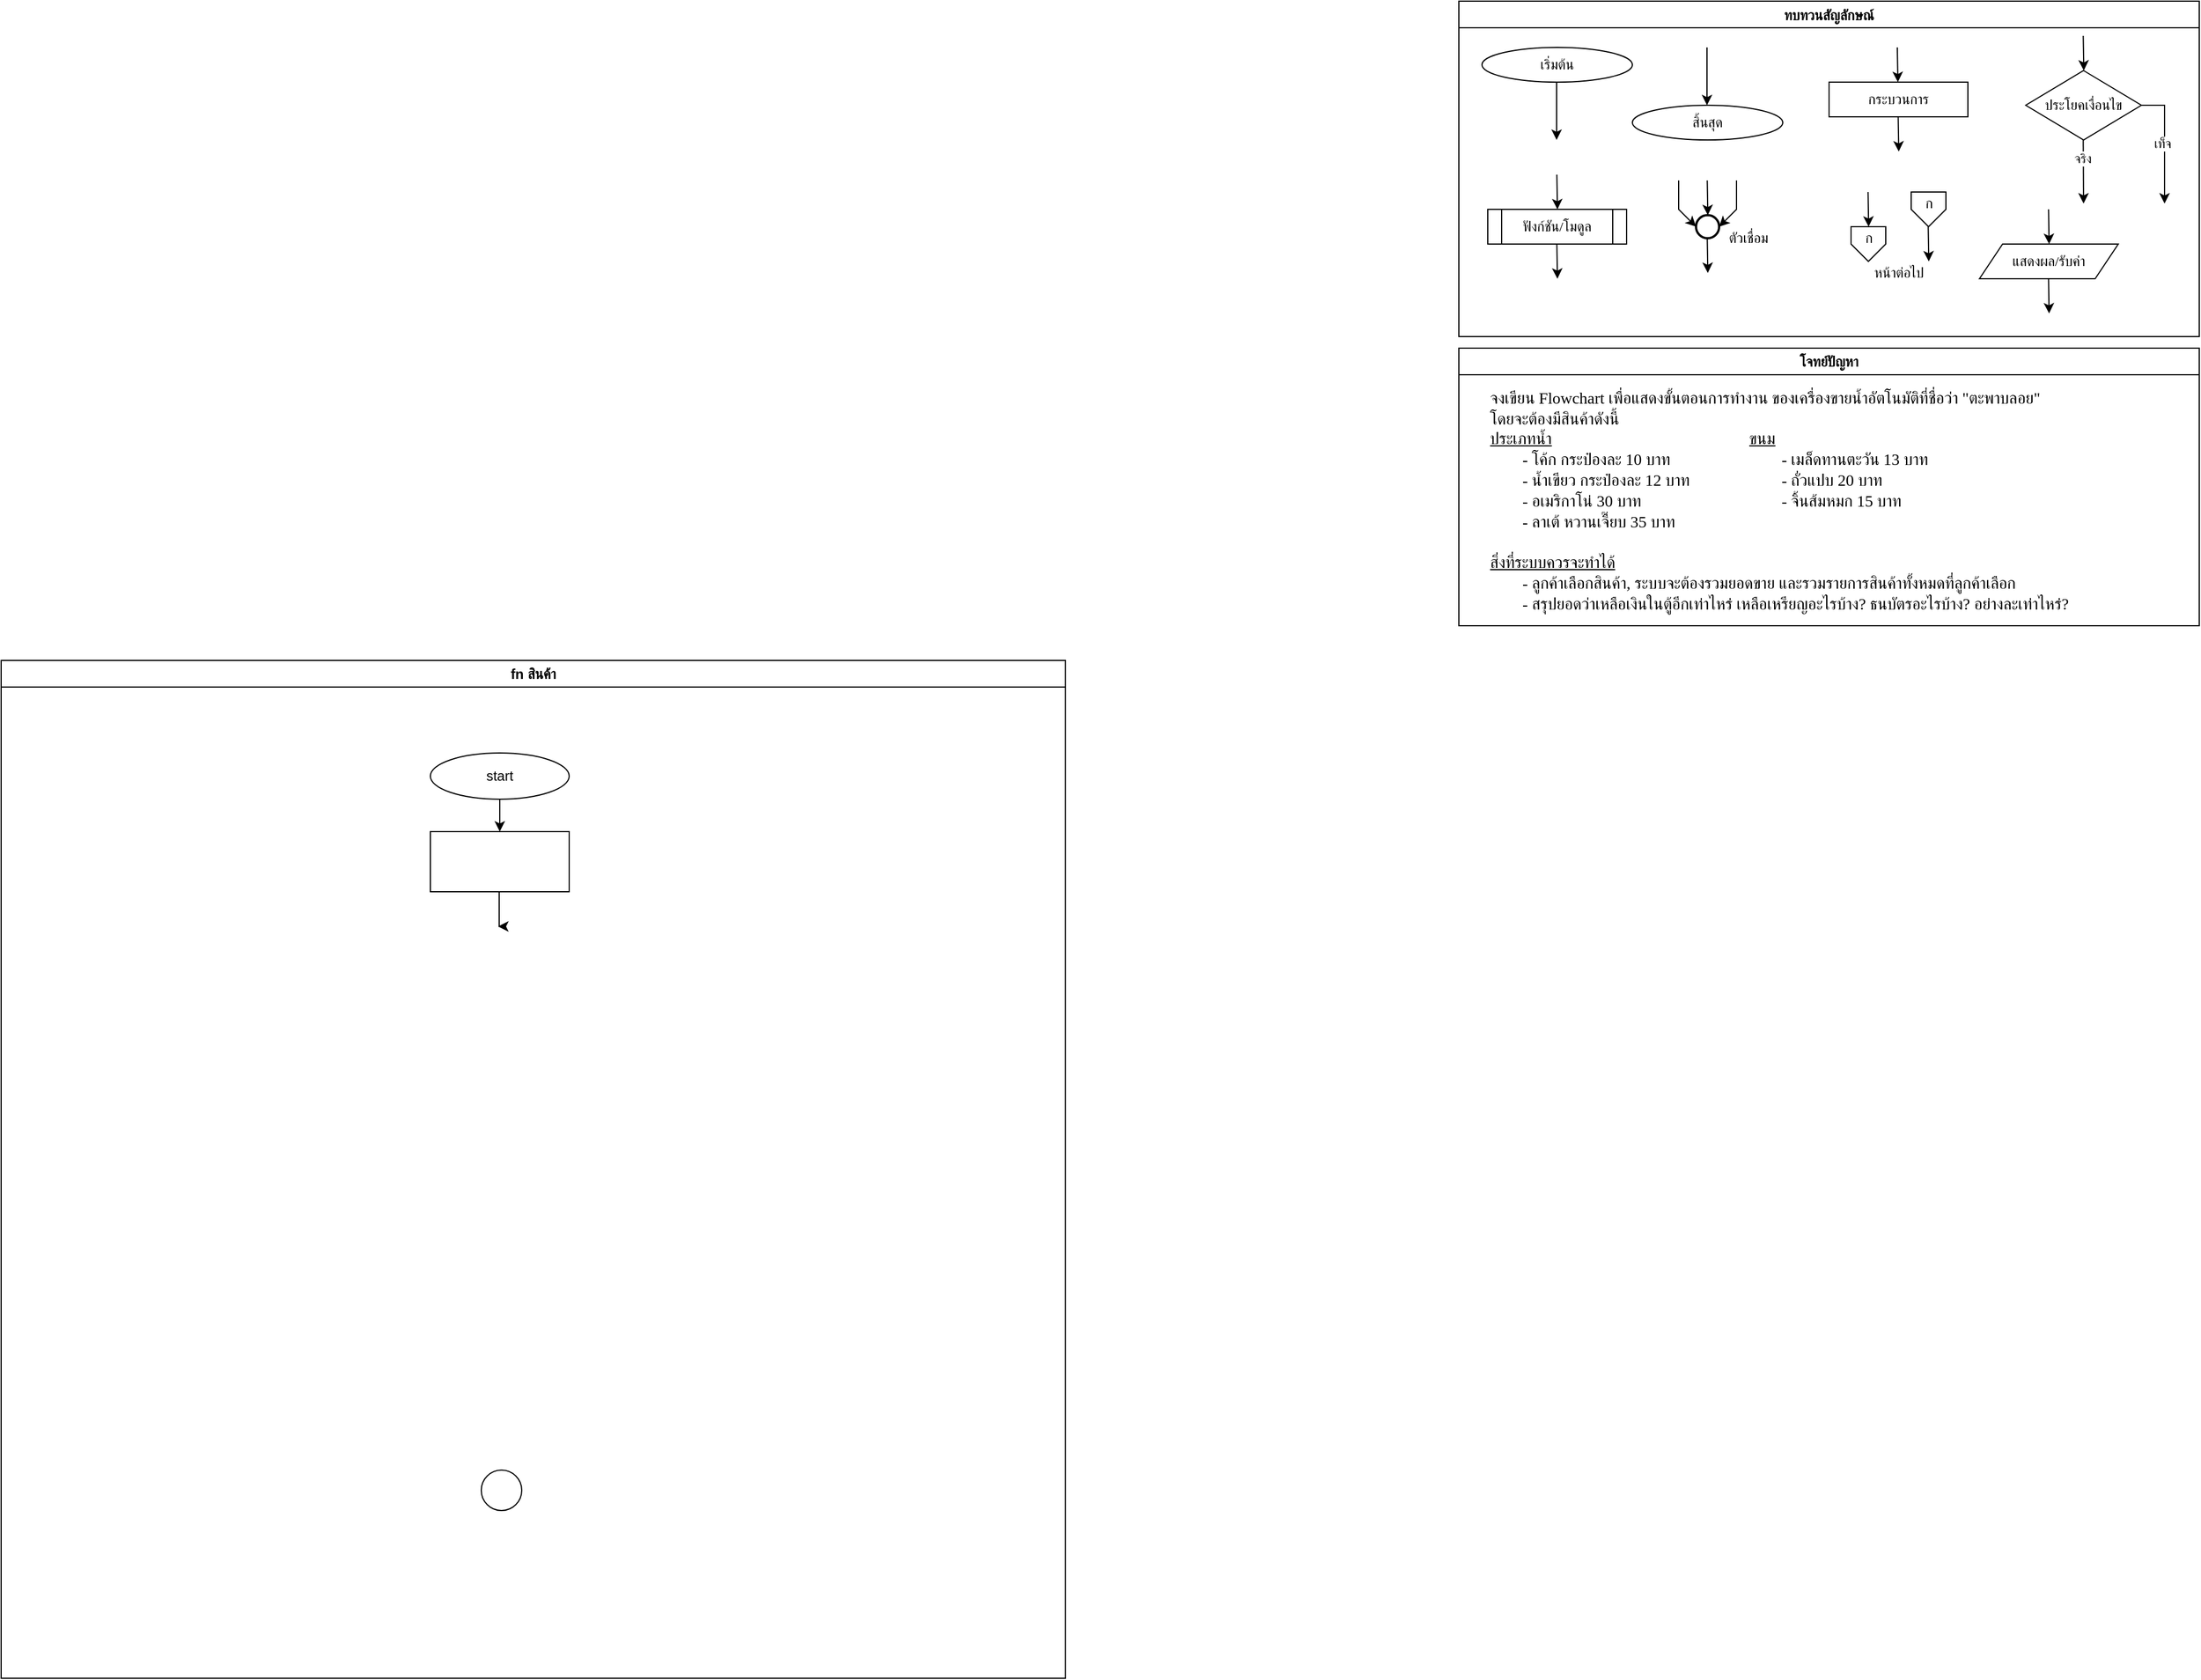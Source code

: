 <mxfile version="28.0.6" pages="5">
  <diagram name="Page-1" id="4JMD4wpsacHmbRJvU40d">
    <mxGraphModel dx="5457" dy="1600" grid="1" gridSize="10" guides="1" tooltips="1" connect="1" arrows="1" fold="1" page="1" pageScale="1" pageWidth="850" pageHeight="1100" math="0" shadow="0">
      <root>
        <mxCell id="0" />
        <mxCell id="1" parent="0" />
        <mxCell id="E0hLtljvvlpQ815acQWn-1" value="ทบทวนสัญลักษณ์" style="swimlane;fontFamily=Sarabun;fontSource=https%3A%2F%2Ffonts.googleapis.com%2Fcss%3Ffamily%3DSarabun;" parent="1" vertex="1">
          <mxGeometry x="-720" y="20" width="640" height="290" as="geometry" />
        </mxCell>
        <mxCell id="E0hLtljvvlpQ815acQWn-2" value="&lt;font data-font-src=&quot;https://fonts.googleapis.com/css?family=Sarabun&quot; face=&quot;Sarabun&quot;&gt;เริ่มต้น&lt;/font&gt;" style="ellipse;whiteSpace=wrap;html=1;" parent="E0hLtljvvlpQ815acQWn-1" vertex="1">
          <mxGeometry x="20" y="40" width="130" height="30" as="geometry" />
        </mxCell>
        <mxCell id="E0hLtljvvlpQ815acQWn-3" value="" style="endArrow=classic;html=1;rounded=0;" parent="E0hLtljvvlpQ815acQWn-1" edge="1">
          <mxGeometry width="50" height="50" relative="1" as="geometry">
            <mxPoint x="84.5" y="70" as="sourcePoint" />
            <mxPoint x="84.5" y="120" as="targetPoint" />
          </mxGeometry>
        </mxCell>
        <mxCell id="E0hLtljvvlpQ815acQWn-4" value="&lt;font face=&quot;Sarabun&quot;&gt;สิ้นสุด&lt;/font&gt;" style="ellipse;whiteSpace=wrap;html=1;" parent="E0hLtljvvlpQ815acQWn-1" vertex="1">
          <mxGeometry x="150" y="90" width="130" height="30" as="geometry" />
        </mxCell>
        <mxCell id="E0hLtljvvlpQ815acQWn-5" value="" style="endArrow=classic;html=1;rounded=0;" parent="E0hLtljvvlpQ815acQWn-1" edge="1">
          <mxGeometry width="50" height="50" relative="1" as="geometry">
            <mxPoint x="214.5" y="40" as="sourcePoint" />
            <mxPoint x="214.5" y="90" as="targetPoint" />
          </mxGeometry>
        </mxCell>
        <mxCell id="E0hLtljvvlpQ815acQWn-6" value="กระบวนการ" style="rounded=0;whiteSpace=wrap;html=1;fontFamily=Sarabun;fontSource=https%3A%2F%2Ffonts.googleapis.com%2Fcss%3Ffamily%3DSarabun;" parent="E0hLtljvvlpQ815acQWn-1" vertex="1">
          <mxGeometry x="320" y="70" width="120" height="30" as="geometry" />
        </mxCell>
        <mxCell id="E0hLtljvvlpQ815acQWn-7" value="" style="endArrow=classic;html=1;rounded=0;" parent="E0hLtljvvlpQ815acQWn-1" edge="1">
          <mxGeometry width="50" height="50" relative="1" as="geometry">
            <mxPoint x="379" y="40" as="sourcePoint" />
            <mxPoint x="379.5" y="70" as="targetPoint" />
          </mxGeometry>
        </mxCell>
        <mxCell id="E0hLtljvvlpQ815acQWn-8" value="" style="endArrow=classic;html=1;rounded=0;" parent="E0hLtljvvlpQ815acQWn-1" edge="1">
          <mxGeometry width="50" height="50" relative="1" as="geometry">
            <mxPoint x="379.75" y="100" as="sourcePoint" />
            <mxPoint x="380.25" y="130" as="targetPoint" />
          </mxGeometry>
        </mxCell>
        <mxCell id="E0hLtljvvlpQ815acQWn-9" value="ประโยคเงื่อนไข" style="rhombus;whiteSpace=wrap;html=1;fontFamily=Sarabun;fontSource=https%3A%2F%2Ffonts.googleapis.com%2Fcss%3Ffamily%3DSarabun;" parent="E0hLtljvvlpQ815acQWn-1" vertex="1">
          <mxGeometry x="490" y="60" width="100" height="60" as="geometry" />
        </mxCell>
        <mxCell id="E0hLtljvvlpQ815acQWn-10" value="" style="endArrow=classic;html=1;rounded=0;" parent="E0hLtljvvlpQ815acQWn-1" edge="1">
          <mxGeometry width="50" height="50" relative="1" as="geometry">
            <mxPoint x="539.71" y="30" as="sourcePoint" />
            <mxPoint x="540.21" y="60" as="targetPoint" />
          </mxGeometry>
        </mxCell>
        <mxCell id="E0hLtljvvlpQ815acQWn-11" value="" style="endArrow=classic;html=1;rounded=0;" parent="E0hLtljvvlpQ815acQWn-1" edge="1">
          <mxGeometry width="50" height="50" relative="1" as="geometry">
            <mxPoint x="539.71" y="120" as="sourcePoint" />
            <mxPoint x="540" y="175" as="targetPoint" />
          </mxGeometry>
        </mxCell>
        <mxCell id="E0hLtljvvlpQ815acQWn-12" value="จริง" style="edgeLabel;html=1;align=center;verticalAlign=middle;resizable=0;points=[];fontFamily=Sarabun;fontSource=https%3A%2F%2Ffonts.googleapis.com%2Fcss%3Ffamily%3DSarabun;" parent="E0hLtljvvlpQ815acQWn-11" vertex="1" connectable="0">
          <mxGeometry x="-0.414" y="-1" relative="1" as="geometry">
            <mxPoint as="offset" />
          </mxGeometry>
        </mxCell>
        <mxCell id="E0hLtljvvlpQ815acQWn-13" value="" style="endArrow=classic;html=1;rounded=0;exitX=1;exitY=0.5;exitDx=0;exitDy=0;" parent="E0hLtljvvlpQ815acQWn-1" source="E0hLtljvvlpQ815acQWn-9" edge="1">
          <mxGeometry width="50" height="50" relative="1" as="geometry">
            <mxPoint x="620" y="95" as="sourcePoint" />
            <mxPoint x="610" y="175" as="targetPoint" />
            <Array as="points">
              <mxPoint x="610" y="90" />
            </Array>
          </mxGeometry>
        </mxCell>
        <mxCell id="E0hLtljvvlpQ815acQWn-14" value="&lt;font data-font-src=&quot;https://fonts.googleapis.com/css?family=Sarabun&quot; face=&quot;Sarabun&quot;&gt;เท็จ&lt;/font&gt;" style="edgeLabel;html=1;align=center;verticalAlign=middle;resizable=0;points=[];" parent="E0hLtljvvlpQ815acQWn-13" vertex="1" connectable="0">
          <mxGeometry x="-0.002" y="-2" relative="1" as="geometry">
            <mxPoint as="offset" />
          </mxGeometry>
        </mxCell>
        <mxCell id="E0hLtljvvlpQ815acQWn-15" value="&lt;font data-font-src=&quot;https://fonts.googleapis.com/css?family=Sarabun&quot; face=&quot;Sarabun&quot;&gt;ฟังก์ชัน/โมดูล&lt;/font&gt;" style="shape=process;whiteSpace=wrap;html=1;backgroundOutline=1;" parent="E0hLtljvvlpQ815acQWn-1" vertex="1">
          <mxGeometry x="25" y="180" width="120" height="30" as="geometry" />
        </mxCell>
        <mxCell id="E0hLtljvvlpQ815acQWn-16" value="" style="endArrow=classic;html=1;rounded=0;" parent="E0hLtljvvlpQ815acQWn-1" edge="1">
          <mxGeometry width="50" height="50" relative="1" as="geometry">
            <mxPoint x="84.71" y="150" as="sourcePoint" />
            <mxPoint x="85.21" y="180" as="targetPoint" />
          </mxGeometry>
        </mxCell>
        <mxCell id="E0hLtljvvlpQ815acQWn-17" value="" style="endArrow=classic;html=1;rounded=0;" parent="E0hLtljvvlpQ815acQWn-1" edge="1">
          <mxGeometry width="50" height="50" relative="1" as="geometry">
            <mxPoint x="84.71" y="210" as="sourcePoint" />
            <mxPoint x="85.21" y="240" as="targetPoint" />
          </mxGeometry>
        </mxCell>
        <mxCell id="E0hLtljvvlpQ815acQWn-18" value="" style="strokeWidth=2;html=1;shape=mxgraph.flowchart.start_2;whiteSpace=wrap;" parent="E0hLtljvvlpQ815acQWn-1" vertex="1">
          <mxGeometry x="205" y="185" width="20" height="20" as="geometry" />
        </mxCell>
        <mxCell id="E0hLtljvvlpQ815acQWn-19" value="" style="endArrow=classic;html=1;rounded=0;" parent="E0hLtljvvlpQ815acQWn-1" edge="1">
          <mxGeometry width="50" height="50" relative="1" as="geometry">
            <mxPoint x="214.71" y="155" as="sourcePoint" />
            <mxPoint x="215.21" y="185" as="targetPoint" />
          </mxGeometry>
        </mxCell>
        <mxCell id="E0hLtljvvlpQ815acQWn-20" value="" style="endArrow=classic;html=1;rounded=0;entryX=0;entryY=0.5;entryDx=0;entryDy=0;entryPerimeter=0;" parent="E0hLtljvvlpQ815acQWn-1" target="E0hLtljvvlpQ815acQWn-18" edge="1">
          <mxGeometry width="50" height="50" relative="1" as="geometry">
            <mxPoint x="190.0" y="155" as="sourcePoint" />
            <mxPoint x="190.5" y="185" as="targetPoint" />
            <Array as="points">
              <mxPoint x="190" y="180" />
            </Array>
          </mxGeometry>
        </mxCell>
        <mxCell id="E0hLtljvvlpQ815acQWn-21" value="" style="endArrow=classic;html=1;rounded=0;entryX=1;entryY=0.5;entryDx=0;entryDy=0;entryPerimeter=0;" parent="E0hLtljvvlpQ815acQWn-1" target="E0hLtljvvlpQ815acQWn-18" edge="1">
          <mxGeometry width="50" height="50" relative="1" as="geometry">
            <mxPoint x="240.0" y="155" as="sourcePoint" />
            <mxPoint x="240.5" y="185" as="targetPoint" />
            <Array as="points">
              <mxPoint x="240" y="180" />
            </Array>
          </mxGeometry>
        </mxCell>
        <mxCell id="E0hLtljvvlpQ815acQWn-22" value="" style="endArrow=classic;html=1;rounded=0;" parent="E0hLtljvvlpQ815acQWn-1" edge="1">
          <mxGeometry width="50" height="50" relative="1" as="geometry">
            <mxPoint x="214.71" y="205" as="sourcePoint" />
            <mxPoint x="215.21" y="235" as="targetPoint" />
          </mxGeometry>
        </mxCell>
        <mxCell id="E0hLtljvvlpQ815acQWn-23" value="&lt;font data-font-src=&quot;https://fonts.googleapis.com/css?family=Sarabun&quot; face=&quot;Sarabun&quot;&gt;ตัวเชื่อม&lt;/font&gt;" style="text;html=1;align=center;verticalAlign=middle;resizable=0;points=[];autosize=1;strokeColor=none;fillColor=none;" parent="E0hLtljvvlpQ815acQWn-1" vertex="1">
          <mxGeometry x="220" y="190" width="60" height="30" as="geometry" />
        </mxCell>
        <mxCell id="E0hLtljvvlpQ815acQWn-24" value="" style="endArrow=classic;html=1;rounded=0;" parent="E0hLtljvvlpQ815acQWn-1" edge="1">
          <mxGeometry width="50" height="50" relative="1" as="geometry">
            <mxPoint x="353.71" y="165" as="sourcePoint" />
            <mxPoint x="354.21" y="195" as="targetPoint" />
          </mxGeometry>
        </mxCell>
        <mxCell id="E0hLtljvvlpQ815acQWn-25" value="" style="verticalLabelPosition=bottom;verticalAlign=top;html=1;shape=offPageConnector;rounded=0;size=0.5;" parent="E0hLtljvvlpQ815acQWn-1" vertex="1">
          <mxGeometry x="339" y="195" width="30" height="30" as="geometry" />
        </mxCell>
        <mxCell id="E0hLtljvvlpQ815acQWn-26" value="" style="endArrow=classic;html=1;rounded=0;" parent="E0hLtljvvlpQ815acQWn-1" edge="1">
          <mxGeometry width="50" height="50" relative="1" as="geometry">
            <mxPoint x="405.71" y="195" as="sourcePoint" />
            <mxPoint x="406.21" y="225" as="targetPoint" />
          </mxGeometry>
        </mxCell>
        <mxCell id="E0hLtljvvlpQ815acQWn-27" value="" style="verticalLabelPosition=bottom;verticalAlign=top;html=1;shape=offPageConnector;rounded=0;size=0.5;" parent="E0hLtljvvlpQ815acQWn-1" vertex="1">
          <mxGeometry x="391" y="165" width="30" height="30" as="geometry" />
        </mxCell>
        <mxCell id="E0hLtljvvlpQ815acQWn-28" value="หน้าต่อไป" style="text;html=1;align=center;verticalAlign=middle;resizable=0;points=[];autosize=1;strokeColor=none;fillColor=none;fontFamily=Sarabun;fontSource=https%3A%2F%2Ffonts.googleapis.com%2Fcss%3Ffamily%3DSarabun;" parent="E0hLtljvvlpQ815acQWn-1" vertex="1">
          <mxGeometry x="345" y="220" width="70" height="30" as="geometry" />
        </mxCell>
        <mxCell id="E0hLtljvvlpQ815acQWn-29" value="ก" style="text;html=1;align=center;verticalAlign=middle;resizable=0;points=[];autosize=1;strokeColor=none;fillColor=none;fontFamily=Sarabun;fontSource=https%3A%2F%2Ffonts.googleapis.com%2Fcss%3Ffamily%3DSarabun;" parent="E0hLtljvvlpQ815acQWn-1" vertex="1">
          <mxGeometry x="339" y="190" width="30" height="30" as="geometry" />
        </mxCell>
        <mxCell id="E0hLtljvvlpQ815acQWn-30" value="ก" style="text;html=1;align=center;verticalAlign=middle;resizable=0;points=[];autosize=1;strokeColor=none;fillColor=none;fontFamily=Sarabun;fontSource=https%3A%2F%2Ffonts.googleapis.com%2Fcss%3Ffamily%3DSarabun;" parent="E0hLtljvvlpQ815acQWn-1" vertex="1">
          <mxGeometry x="391" y="160" width="30" height="30" as="geometry" />
        </mxCell>
        <mxCell id="E0hLtljvvlpQ815acQWn-31" value="แสดงผล/รับค่า" style="shape=parallelogram;perimeter=parallelogramPerimeter;whiteSpace=wrap;html=1;fixedSize=1;fontFamily=Sarabun;fontSource=https%3A%2F%2Ffonts.googleapis.com%2Fcss%3Ffamily%3DSarabun;" parent="E0hLtljvvlpQ815acQWn-1" vertex="1">
          <mxGeometry x="450" y="210" width="120" height="30" as="geometry" />
        </mxCell>
        <mxCell id="E0hLtljvvlpQ815acQWn-32" value="" style="endArrow=classic;html=1;rounded=0;" parent="E0hLtljvvlpQ815acQWn-1" edge="1">
          <mxGeometry width="50" height="50" relative="1" as="geometry">
            <mxPoint x="509.71" y="180" as="sourcePoint" />
            <mxPoint x="510.21" y="210" as="targetPoint" />
          </mxGeometry>
        </mxCell>
        <mxCell id="E0hLtljvvlpQ815acQWn-33" value="" style="endArrow=classic;html=1;rounded=0;" parent="E0hLtljvvlpQ815acQWn-1" edge="1">
          <mxGeometry width="50" height="50" relative="1" as="geometry">
            <mxPoint x="509.71" y="240" as="sourcePoint" />
            <mxPoint x="510.21" y="270" as="targetPoint" />
          </mxGeometry>
        </mxCell>
        <mxCell id="E0hLtljvvlpQ815acQWn-37" value="&lt;font data-font-src=&quot;https://fonts.googleapis.com/css?family=Sarabun&quot; face=&quot;Sarabun&quot;&gt;โจทย์ปัญหา&lt;/font&gt;" style="swimlane;whiteSpace=wrap;html=1;" parent="1" vertex="1">
          <mxGeometry x="-720" y="320" width="640" height="240" as="geometry" />
        </mxCell>
        <mxCell id="E0hLtljvvlpQ815acQWn-38" value="&lt;font data-font-src=&quot;https://fonts.googleapis.com/css?family=Sarabun&quot; face=&quot;Sarabun&quot; style=&quot;font-size: 14px;&quot;&gt;จงเขียน Flowchart เพื่อแสดงขั้นตอนการทำงาน ของเครื่องขายน้ำอัตโนมัติที่ชื่อว่า &quot;ตะพาบลอย&quot;&lt;br&gt;โดยจะต้องมีสินค้าดังนี้&lt;br&gt;&lt;u&gt;ประเภทน้ำ&lt;span style=&quot;white-space: pre;&quot;&gt;&#x9;&lt;/span&gt;&lt;span style=&quot;white-space: pre;&quot;&gt;&#x9;&lt;/span&gt;&lt;span style=&quot;white-space: pre;&quot;&gt;&#x9;&lt;/span&gt;&lt;span style=&quot;white-space: pre;&quot;&gt;&#x9;&lt;/span&gt;&lt;span style=&quot;white-space: pre;&quot;&gt;&#x9;&lt;/span&gt;&lt;span style=&quot;white-space: pre;&quot;&gt;&#x9;&lt;span style=&quot;white-space: pre;&quot;&gt;&#x9;&lt;/span&gt;ข&lt;/span&gt;นม&lt;/u&gt;&lt;br&gt;&lt;span style=&quot;white-space: pre;&quot;&gt;&#x9;&lt;/span&gt;- โค้ก กระป๋องละ 10 บาท&lt;span style=&quot;white-space: pre;&quot;&gt;&#x9;&lt;/span&gt;&lt;span style=&quot;white-space: pre;&quot;&gt;&#x9;&lt;/span&gt;&lt;span style=&quot;white-space: pre;&quot;&gt;&#x9;&lt;/span&gt;&lt;span style=&quot;white-space: pre;&quot;&gt;&#x9;&lt;/span&gt;- เมล็ดทานตะวัน 13 บาท&lt;br&gt;&lt;span style=&quot;white-space: pre;&quot;&gt;&#x9;&lt;/span&gt;- น้ำเขียว กระป๋องละ 12 บาท&lt;span style=&quot;white-space: pre;&quot;&gt;&#x9;&lt;/span&gt;&lt;span style=&quot;white-space: pre;&quot;&gt;&#x9;&lt;/span&gt;&lt;span style=&quot;white-space: pre;&quot;&gt;&#x9;&lt;/span&gt;- ถั่วแปบ 20 บาท&lt;br&gt;&lt;span style=&quot;white-space: pre;&quot;&gt;&#x9;&lt;/span&gt;- อเมริกาโน่ 30 บาท&lt;span style=&quot;white-space: pre;&quot;&gt;&#x9;&lt;/span&gt;&lt;span style=&quot;white-space: pre;&quot;&gt;&#x9;&lt;/span&gt;&lt;span style=&quot;white-space: pre;&quot;&gt;&#x9;&lt;/span&gt;&lt;span style=&quot;white-space: pre;&quot;&gt;&#x9;&lt;/span&gt;&lt;span style=&quot;white-space: pre;&quot;&gt;&#x9;&lt;/span&gt;- จิ้นส้มหมก 15 บาท&lt;br&gt;&lt;span style=&quot;white-space: pre;&quot;&gt;&#x9;&lt;/span&gt;- ลาเต้ หวานเจี๊ยบ 35 บาท&lt;span style=&quot;white-space: pre;&quot;&gt;&#x9;&lt;/span&gt;&lt;br&gt;&lt;br&gt;&lt;u&gt;สิ่งที่ระบบควรจะทำได้&lt;/u&gt;&lt;br&gt;&lt;span style=&quot;white-space: pre;&quot;&gt;&#x9;&lt;/span&gt;- ลูกค้าเลือกสินค้า, ระบบจะต้องรวมยอดขาย และรวมรายการสินค้าทั้งหมดที่ลูกค้าเลือก&lt;br&gt;&lt;span style=&quot;white-space: pre;&quot;&gt;&#x9;&lt;/span&gt;- สรุปยอดว่าเหลือเงินในตู้อีกเท่าไหร่ เหลือเหรียญอะไรบ้าง? ธนบัตรอะไรบ้าง? อย่างละเท่าไหร่?&lt;br&gt;&lt;br&gt;&lt;br&gt;&lt;/font&gt;" style="text;html=1;align=left;verticalAlign=middle;resizable=0;points=[];autosize=1;strokeColor=none;fillColor=none;fontSize=14;" parent="E0hLtljvvlpQ815acQWn-37" vertex="1">
          <mxGeometry x="25" y="30" width="580" height="240" as="geometry" />
        </mxCell>
        <mxCell id="E0hLtljvvlpQ815acQWn-114" value="fn สินค้า" style="swimlane;whiteSpace=wrap;html=1;" parent="1" vertex="1">
          <mxGeometry x="-1980" y="590" width="920" height="880" as="geometry" />
        </mxCell>
        <mxCell id="E0hLtljvvlpQ815acQWn-117" style="edgeStyle=orthogonalEdgeStyle;rounded=0;orthogonalLoop=1;jettySize=auto;html=1;entryX=0.5;entryY=0;entryDx=0;entryDy=0;" parent="E0hLtljvvlpQ815acQWn-114" target="E0hLtljvvlpQ815acQWn-116" edge="1">
          <mxGeometry relative="1" as="geometry">
            <mxPoint x="430" y="120" as="sourcePoint" />
          </mxGeometry>
        </mxCell>
        <mxCell id="E0hLtljvvlpQ815acQWn-115" value="start" style="ellipse;whiteSpace=wrap;html=1;" parent="E0hLtljvvlpQ815acQWn-114" vertex="1">
          <mxGeometry x="371" y="80" width="120" height="40" as="geometry" />
        </mxCell>
        <mxCell id="E0hLtljvvlpQ815acQWn-120" style="edgeStyle=orthogonalEdgeStyle;rounded=0;orthogonalLoop=1;jettySize=auto;html=1;entryX=0.5;entryY=0;entryDx=0;entryDy=0;" parent="E0hLtljvvlpQ815acQWn-114" edge="1">
          <mxGeometry relative="1" as="geometry">
            <mxPoint x="430.506" y="200" as="sourcePoint" />
            <mxPoint x="429.5" y="230" as="targetPoint" />
            <Array as="points">
              <mxPoint x="430.5" y="230" />
            </Array>
          </mxGeometry>
        </mxCell>
        <mxCell id="E0hLtljvvlpQ815acQWn-116" value="" style="rounded=0;whiteSpace=wrap;html=1;" parent="E0hLtljvvlpQ815acQWn-114" vertex="1">
          <mxGeometry x="371" y="148" width="120" height="52" as="geometry" />
        </mxCell>
        <mxCell id="E0hLtljvvlpQ815acQWn-174" value="" style="ellipse;whiteSpace=wrap;html=1;aspect=fixed;direction=south;" parent="E0hLtljvvlpQ815acQWn-114" vertex="1">
          <mxGeometry x="415" y="700" width="35" height="35" as="geometry" />
        </mxCell>
      </root>
    </mxGraphModel>
  </diagram>
  <diagram name="Page-1" id="pToABc6U_4lH5MyWgudf">
    <mxGraphModel dx="1090" dy="600" grid="1" gridSize="10" guides="1" tooltips="1" connect="1" arrows="1" fold="1" page="1" pageScale="1" pageWidth="850" pageHeight="1100" math="0" shadow="0">
      <root>
        <mxCell id="0" />
        <mxCell id="1" parent="0" />
        <mxCell id="pLaA7P1DmfjtQRvUbQx7-17" value="" style="edgeStyle=orthogonalEdgeStyle;rounded=0;orthogonalLoop=1;jettySize=auto;html=1;entryX=0;entryY=0.5;entryDx=0;entryDy=0;" parent="1" source="pLaA7P1DmfjtQRvUbQx7-14" edge="1">
          <mxGeometry relative="1" as="geometry">
            <mxPoint x="279.0" y="950.07" as="targetPoint" />
            <Array as="points">
              <mxPoint x="170" y="1224" />
              <mxPoint x="170" y="950" />
            </Array>
          </mxGeometry>
        </mxCell>
        <mxCell id="4651XKwHsViZ6ubkQijK-34" value="ทบทวนสัญลักษณ์" style="swimlane;fontFamily=Sarabun;fontSource=https%3A%2F%2Ffonts.googleapis.com%2Fcss%3Ffamily%3DSarabun;" parent="1" vertex="1">
          <mxGeometry x="121" y="50" width="640" height="290" as="geometry" />
        </mxCell>
        <mxCell id="4651XKwHsViZ6ubkQijK-35" value="&lt;font data-font-src=&quot;https://fonts.googleapis.com/css?family=Sarabun&quot; face=&quot;Sarabun&quot;&gt;เริ่มต้น&lt;/font&gt;" style="ellipse;whiteSpace=wrap;html=1;" parent="4651XKwHsViZ6ubkQijK-34" vertex="1">
          <mxGeometry x="20" y="40" width="130" height="30" as="geometry" />
        </mxCell>
        <mxCell id="4651XKwHsViZ6ubkQijK-36" value="" style="endArrow=classic;html=1;rounded=0;" parent="4651XKwHsViZ6ubkQijK-34" edge="1">
          <mxGeometry width="50" height="50" relative="1" as="geometry">
            <mxPoint x="84.5" y="70" as="sourcePoint" />
            <mxPoint x="84.5" y="120" as="targetPoint" />
          </mxGeometry>
        </mxCell>
        <mxCell id="4651XKwHsViZ6ubkQijK-37" value="&lt;font face=&quot;Sarabun&quot;&gt;สิ้นสุด&lt;/font&gt;" style="ellipse;whiteSpace=wrap;html=1;" parent="4651XKwHsViZ6ubkQijK-34" vertex="1">
          <mxGeometry x="150" y="90" width="130" height="30" as="geometry" />
        </mxCell>
        <mxCell id="4651XKwHsViZ6ubkQijK-38" value="" style="endArrow=classic;html=1;rounded=0;" parent="4651XKwHsViZ6ubkQijK-34" edge="1">
          <mxGeometry width="50" height="50" relative="1" as="geometry">
            <mxPoint x="214.5" y="40" as="sourcePoint" />
            <mxPoint x="214.5" y="90" as="targetPoint" />
          </mxGeometry>
        </mxCell>
        <mxCell id="4651XKwHsViZ6ubkQijK-39" value="กระบวนการ" style="rounded=0;whiteSpace=wrap;html=1;fontFamily=Sarabun;fontSource=https%3A%2F%2Ffonts.googleapis.com%2Fcss%3Ffamily%3DSarabun;" parent="4651XKwHsViZ6ubkQijK-34" vertex="1">
          <mxGeometry x="320" y="70" width="120" height="30" as="geometry" />
        </mxCell>
        <mxCell id="4651XKwHsViZ6ubkQijK-40" value="" style="endArrow=classic;html=1;rounded=0;" parent="4651XKwHsViZ6ubkQijK-34" edge="1">
          <mxGeometry width="50" height="50" relative="1" as="geometry">
            <mxPoint x="379" y="40" as="sourcePoint" />
            <mxPoint x="379.5" y="70" as="targetPoint" />
          </mxGeometry>
        </mxCell>
        <mxCell id="4651XKwHsViZ6ubkQijK-41" value="" style="endArrow=classic;html=1;rounded=0;" parent="4651XKwHsViZ6ubkQijK-34" edge="1">
          <mxGeometry width="50" height="50" relative="1" as="geometry">
            <mxPoint x="379.75" y="100" as="sourcePoint" />
            <mxPoint x="380.25" y="130" as="targetPoint" />
          </mxGeometry>
        </mxCell>
        <mxCell id="4651XKwHsViZ6ubkQijK-42" value="ประโยคเงื่อนไข" style="rhombus;whiteSpace=wrap;html=1;fontFamily=Sarabun;fontSource=https%3A%2F%2Ffonts.googleapis.com%2Fcss%3Ffamily%3DSarabun;" parent="4651XKwHsViZ6ubkQijK-34" vertex="1">
          <mxGeometry x="490" y="60" width="100" height="60" as="geometry" />
        </mxCell>
        <mxCell id="4651XKwHsViZ6ubkQijK-43" value="" style="endArrow=classic;html=1;rounded=0;" parent="4651XKwHsViZ6ubkQijK-34" edge="1">
          <mxGeometry width="50" height="50" relative="1" as="geometry">
            <mxPoint x="539.71" y="30" as="sourcePoint" />
            <mxPoint x="540.21" y="60" as="targetPoint" />
          </mxGeometry>
        </mxCell>
        <mxCell id="4651XKwHsViZ6ubkQijK-44" value="" style="endArrow=classic;html=1;rounded=0;" parent="4651XKwHsViZ6ubkQijK-34" edge="1">
          <mxGeometry width="50" height="50" relative="1" as="geometry">
            <mxPoint x="539.71" y="120" as="sourcePoint" />
            <mxPoint x="540" y="175" as="targetPoint" />
          </mxGeometry>
        </mxCell>
        <mxCell id="4651XKwHsViZ6ubkQijK-45" value="จริง" style="edgeLabel;html=1;align=center;verticalAlign=middle;resizable=0;points=[];fontFamily=Sarabun;fontSource=https%3A%2F%2Ffonts.googleapis.com%2Fcss%3Ffamily%3DSarabun;" parent="4651XKwHsViZ6ubkQijK-44" vertex="1" connectable="0">
          <mxGeometry x="-0.414" y="-1" relative="1" as="geometry">
            <mxPoint as="offset" />
          </mxGeometry>
        </mxCell>
        <mxCell id="4651XKwHsViZ6ubkQijK-46" value="" style="endArrow=classic;html=1;rounded=0;exitX=1;exitY=0.5;exitDx=0;exitDy=0;" parent="4651XKwHsViZ6ubkQijK-34" source="4651XKwHsViZ6ubkQijK-42" edge="1">
          <mxGeometry width="50" height="50" relative="1" as="geometry">
            <mxPoint x="620" y="95" as="sourcePoint" />
            <mxPoint x="610" y="175" as="targetPoint" />
            <Array as="points">
              <mxPoint x="610" y="90" />
            </Array>
          </mxGeometry>
        </mxCell>
        <mxCell id="4651XKwHsViZ6ubkQijK-47" value="&lt;font data-font-src=&quot;https://fonts.googleapis.com/css?family=Sarabun&quot; face=&quot;Sarabun&quot;&gt;เท็จ&lt;/font&gt;" style="edgeLabel;html=1;align=center;verticalAlign=middle;resizable=0;points=[];" parent="4651XKwHsViZ6ubkQijK-46" vertex="1" connectable="0">
          <mxGeometry x="-0.002" y="-2" relative="1" as="geometry">
            <mxPoint as="offset" />
          </mxGeometry>
        </mxCell>
        <mxCell id="4651XKwHsViZ6ubkQijK-48" value="&lt;font data-font-src=&quot;https://fonts.googleapis.com/css?family=Sarabun&quot; face=&quot;Sarabun&quot;&gt;ฟังก์ชัน/โมดูล&lt;/font&gt;" style="shape=process;whiteSpace=wrap;html=1;backgroundOutline=1;" parent="4651XKwHsViZ6ubkQijK-34" vertex="1">
          <mxGeometry x="25" y="180" width="120" height="30" as="geometry" />
        </mxCell>
        <mxCell id="4651XKwHsViZ6ubkQijK-49" value="" style="endArrow=classic;html=1;rounded=0;" parent="4651XKwHsViZ6ubkQijK-34" edge="1">
          <mxGeometry width="50" height="50" relative="1" as="geometry">
            <mxPoint x="84.71" y="150" as="sourcePoint" />
            <mxPoint x="85.21" y="180" as="targetPoint" />
          </mxGeometry>
        </mxCell>
        <mxCell id="4651XKwHsViZ6ubkQijK-50" value="" style="endArrow=classic;html=1;rounded=0;" parent="4651XKwHsViZ6ubkQijK-34" edge="1">
          <mxGeometry width="50" height="50" relative="1" as="geometry">
            <mxPoint x="84.71" y="210" as="sourcePoint" />
            <mxPoint x="85.21" y="240" as="targetPoint" />
          </mxGeometry>
        </mxCell>
        <mxCell id="4651XKwHsViZ6ubkQijK-51" value="" style="strokeWidth=2;html=1;shape=mxgraph.flowchart.start_2;whiteSpace=wrap;" parent="4651XKwHsViZ6ubkQijK-34" vertex="1">
          <mxGeometry x="205" y="185" width="20" height="20" as="geometry" />
        </mxCell>
        <mxCell id="4651XKwHsViZ6ubkQijK-52" value="" style="endArrow=classic;html=1;rounded=0;" parent="4651XKwHsViZ6ubkQijK-34" edge="1">
          <mxGeometry width="50" height="50" relative="1" as="geometry">
            <mxPoint x="214.71" y="155" as="sourcePoint" />
            <mxPoint x="215.21" y="185" as="targetPoint" />
          </mxGeometry>
        </mxCell>
        <mxCell id="4651XKwHsViZ6ubkQijK-53" value="" style="endArrow=classic;html=1;rounded=0;entryX=0;entryY=0.5;entryDx=0;entryDy=0;entryPerimeter=0;" parent="4651XKwHsViZ6ubkQijK-34" target="4651XKwHsViZ6ubkQijK-51" edge="1">
          <mxGeometry width="50" height="50" relative="1" as="geometry">
            <mxPoint x="190.0" y="155" as="sourcePoint" />
            <mxPoint x="190.5" y="185" as="targetPoint" />
            <Array as="points">
              <mxPoint x="190" y="180" />
            </Array>
          </mxGeometry>
        </mxCell>
        <mxCell id="4651XKwHsViZ6ubkQijK-54" value="" style="endArrow=classic;html=1;rounded=0;entryX=1;entryY=0.5;entryDx=0;entryDy=0;entryPerimeter=0;" parent="4651XKwHsViZ6ubkQijK-34" target="4651XKwHsViZ6ubkQijK-51" edge="1">
          <mxGeometry width="50" height="50" relative="1" as="geometry">
            <mxPoint x="240.0" y="155" as="sourcePoint" />
            <mxPoint x="240.5" y="185" as="targetPoint" />
            <Array as="points">
              <mxPoint x="240" y="180" />
            </Array>
          </mxGeometry>
        </mxCell>
        <mxCell id="4651XKwHsViZ6ubkQijK-55" value="" style="endArrow=classic;html=1;rounded=0;" parent="4651XKwHsViZ6ubkQijK-34" edge="1">
          <mxGeometry width="50" height="50" relative="1" as="geometry">
            <mxPoint x="214.71" y="205" as="sourcePoint" />
            <mxPoint x="215.21" y="235" as="targetPoint" />
          </mxGeometry>
        </mxCell>
        <mxCell id="4651XKwHsViZ6ubkQijK-56" value="&lt;font data-font-src=&quot;https://fonts.googleapis.com/css?family=Sarabun&quot; face=&quot;Sarabun&quot;&gt;ตัวเชื่อม&lt;/font&gt;" style="text;html=1;align=center;verticalAlign=middle;resizable=0;points=[];autosize=1;strokeColor=none;fillColor=none;" parent="4651XKwHsViZ6ubkQijK-34" vertex="1">
          <mxGeometry x="220" y="190" width="60" height="30" as="geometry" />
        </mxCell>
        <mxCell id="4651XKwHsViZ6ubkQijK-57" value="" style="endArrow=classic;html=1;rounded=0;" parent="4651XKwHsViZ6ubkQijK-34" edge="1">
          <mxGeometry width="50" height="50" relative="1" as="geometry">
            <mxPoint x="353.71" y="165" as="sourcePoint" />
            <mxPoint x="354.21" y="195" as="targetPoint" />
          </mxGeometry>
        </mxCell>
        <mxCell id="4651XKwHsViZ6ubkQijK-58" value="" style="verticalLabelPosition=bottom;verticalAlign=top;html=1;shape=offPageConnector;rounded=0;size=0.5;" parent="4651XKwHsViZ6ubkQijK-34" vertex="1">
          <mxGeometry x="339" y="195" width="30" height="30" as="geometry" />
        </mxCell>
        <mxCell id="4651XKwHsViZ6ubkQijK-59" value="" style="endArrow=classic;html=1;rounded=0;" parent="4651XKwHsViZ6ubkQijK-34" edge="1">
          <mxGeometry width="50" height="50" relative="1" as="geometry">
            <mxPoint x="405.71" y="195" as="sourcePoint" />
            <mxPoint x="406.21" y="225" as="targetPoint" />
          </mxGeometry>
        </mxCell>
        <mxCell id="4651XKwHsViZ6ubkQijK-60" value="" style="verticalLabelPosition=bottom;verticalAlign=top;html=1;shape=offPageConnector;rounded=0;size=0.5;" parent="4651XKwHsViZ6ubkQijK-34" vertex="1">
          <mxGeometry x="391" y="165" width="30" height="30" as="geometry" />
        </mxCell>
        <mxCell id="4651XKwHsViZ6ubkQijK-61" value="หน้าต่อไป" style="text;html=1;align=center;verticalAlign=middle;resizable=0;points=[];autosize=1;strokeColor=none;fillColor=none;fontFamily=Sarabun;fontSource=https%3A%2F%2Ffonts.googleapis.com%2Fcss%3Ffamily%3DSarabun;" parent="4651XKwHsViZ6ubkQijK-34" vertex="1">
          <mxGeometry x="345" y="220" width="70" height="30" as="geometry" />
        </mxCell>
        <mxCell id="4651XKwHsViZ6ubkQijK-62" value="ก" style="text;html=1;align=center;verticalAlign=middle;resizable=0;points=[];autosize=1;strokeColor=none;fillColor=none;fontFamily=Sarabun;fontSource=https%3A%2F%2Ffonts.googleapis.com%2Fcss%3Ffamily%3DSarabun;" parent="4651XKwHsViZ6ubkQijK-34" vertex="1">
          <mxGeometry x="339" y="190" width="30" height="30" as="geometry" />
        </mxCell>
        <mxCell id="4651XKwHsViZ6ubkQijK-63" value="ก" style="text;html=1;align=center;verticalAlign=middle;resizable=0;points=[];autosize=1;strokeColor=none;fillColor=none;fontFamily=Sarabun;fontSource=https%3A%2F%2Ffonts.googleapis.com%2Fcss%3Ffamily%3DSarabun;" parent="4651XKwHsViZ6ubkQijK-34" vertex="1">
          <mxGeometry x="391" y="160" width="30" height="30" as="geometry" />
        </mxCell>
        <mxCell id="4651XKwHsViZ6ubkQijK-64" value="แสดงผล/รับค่า" style="shape=parallelogram;perimeter=parallelogramPerimeter;whiteSpace=wrap;html=1;fixedSize=1;fontFamily=Sarabun;fontSource=https%3A%2F%2Ffonts.googleapis.com%2Fcss%3Ffamily%3DSarabun;" parent="4651XKwHsViZ6ubkQijK-34" vertex="1">
          <mxGeometry x="450" y="210" width="120" height="30" as="geometry" />
        </mxCell>
        <mxCell id="4651XKwHsViZ6ubkQijK-65" value="" style="endArrow=classic;html=1;rounded=0;" parent="4651XKwHsViZ6ubkQijK-34" edge="1">
          <mxGeometry width="50" height="50" relative="1" as="geometry">
            <mxPoint x="509.71" y="180" as="sourcePoint" />
            <mxPoint x="510.21" y="210" as="targetPoint" />
          </mxGeometry>
        </mxCell>
        <mxCell id="4651XKwHsViZ6ubkQijK-66" value="" style="endArrow=classic;html=1;rounded=0;" parent="4651XKwHsViZ6ubkQijK-34" edge="1">
          <mxGeometry width="50" height="50" relative="1" as="geometry">
            <mxPoint x="509.71" y="240" as="sourcePoint" />
            <mxPoint x="510.21" y="270" as="targetPoint" />
          </mxGeometry>
        </mxCell>
        <mxCell id="fapI6JZ9bU6QtEU_MzJr-1" value="Vertical Container" style="swimlane;whiteSpace=wrap;html=1;" vertex="1" parent="1">
          <mxGeometry x="960" y="70" width="700" height="1210" as="geometry" />
        </mxCell>
        <mxCell id="fapI6JZ9bU6QtEU_MzJr-7" style="edgeStyle=orthogonalEdgeStyle;rounded=0;orthogonalLoop=1;jettySize=auto;html=1;entryX=0.5;entryY=0;entryDx=0;entryDy=0;" edge="1" parent="fapI6JZ9bU6QtEU_MzJr-1" source="fapI6JZ9bU6QtEU_MzJr-5" target="fapI6JZ9bU6QtEU_MzJr-6">
          <mxGeometry relative="1" as="geometry" />
        </mxCell>
        <mxCell id="fapI6JZ9bU6QtEU_MzJr-5" value="start" style="ellipse;whiteSpace=wrap;html=1;" vertex="1" parent="fapI6JZ9bU6QtEU_MzJr-1">
          <mxGeometry x="285" y="60" width="130" height="80" as="geometry" />
        </mxCell>
        <mxCell id="fapI6JZ9bU6QtEU_MzJr-9" style="edgeStyle=orthogonalEdgeStyle;rounded=0;orthogonalLoop=1;jettySize=auto;html=1;entryX=0.5;entryY=0;entryDx=0;entryDy=0;" edge="1" parent="fapI6JZ9bU6QtEU_MzJr-1" source="fapI6JZ9bU6QtEU_MzJr-6" target="fapI6JZ9bU6QtEU_MzJr-8">
          <mxGeometry relative="1" as="geometry" />
        </mxCell>
        <mxCell id="fapI6JZ9bU6QtEU_MzJr-6" value="N = 0" style="whiteSpace=wrap;html=1;" vertex="1" parent="fapI6JZ9bU6QtEU_MzJr-1">
          <mxGeometry x="290" y="190" width="120" height="50" as="geometry" />
        </mxCell>
        <mxCell id="fapI6JZ9bU6QtEU_MzJr-12" style="edgeStyle=orthogonalEdgeStyle;rounded=0;orthogonalLoop=1;jettySize=auto;html=1;" edge="1" parent="fapI6JZ9bU6QtEU_MzJr-1" source="fapI6JZ9bU6QtEU_MzJr-8" target="fapI6JZ9bU6QtEU_MzJr-11">
          <mxGeometry relative="1" as="geometry" />
        </mxCell>
        <mxCell id="fapI6JZ9bU6QtEU_MzJr-8" value="รับค่า N" style="shape=parallelogram;perimeter=parallelogramPerimeter;whiteSpace=wrap;html=1;fixedSize=1;" vertex="1" parent="fapI6JZ9bU6QtEU_MzJr-1">
          <mxGeometry x="290" y="280" width="120" height="60" as="geometry" />
        </mxCell>
        <mxCell id="fapI6JZ9bU6QtEU_MzJr-14" style="edgeStyle=orthogonalEdgeStyle;rounded=0;orthogonalLoop=1;jettySize=auto;html=1;entryX=1;entryY=0.5;entryDx=0;entryDy=0;" edge="1" parent="fapI6JZ9bU6QtEU_MzJr-1" source="fapI6JZ9bU6QtEU_MzJr-11" target="fapI6JZ9bU6QtEU_MzJr-13">
          <mxGeometry relative="1" as="geometry">
            <mxPoint x="660" y="1140" as="targetPoint" />
            <Array as="points">
              <mxPoint x="650" y="420" />
              <mxPoint x="650" y="1120" />
            </Array>
          </mxGeometry>
        </mxCell>
        <mxCell id="fapI6JZ9bU6QtEU_MzJr-16" style="edgeStyle=orthogonalEdgeStyle;rounded=0;orthogonalLoop=1;jettySize=auto;html=1;entryX=0.5;entryY=0;entryDx=0;entryDy=0;" edge="1" parent="fapI6JZ9bU6QtEU_MzJr-1" source="fapI6JZ9bU6QtEU_MzJr-11" target="fapI6JZ9bU6QtEU_MzJr-15">
          <mxGeometry relative="1" as="geometry" />
        </mxCell>
        <mxCell id="fapI6JZ9bU6QtEU_MzJr-11" value="N เป็นตัวเลข?" style="rhombus;whiteSpace=wrap;html=1;" vertex="1" parent="fapI6JZ9bU6QtEU_MzJr-1">
          <mxGeometry x="247.5" y="380" width="205" height="80" as="geometry" />
        </mxCell>
        <mxCell id="fapI6JZ9bU6QtEU_MzJr-13" value="end" style="ellipse;whiteSpace=wrap;html=1;" vertex="1" parent="fapI6JZ9bU6QtEU_MzJr-1">
          <mxGeometry x="280" y="1080" width="120" height="80" as="geometry" />
        </mxCell>
        <mxCell id="fapI6JZ9bU6QtEU_MzJr-18" style="edgeStyle=orthogonalEdgeStyle;rounded=0;orthogonalLoop=1;jettySize=auto;html=1;entryX=0.5;entryY=0;entryDx=0;entryDy=0;" edge="1" parent="fapI6JZ9bU6QtEU_MzJr-1" source="fapI6JZ9bU6QtEU_MzJr-15" target="fapI6JZ9bU6QtEU_MzJr-17">
          <mxGeometry relative="1" as="geometry">
            <mxPoint x="180" y="540" as="targetPoint" />
          </mxGeometry>
        </mxCell>
        <mxCell id="fapI6JZ9bU6QtEU_MzJr-31" style="edgeStyle=orthogonalEdgeStyle;rounded=0;orthogonalLoop=1;jettySize=auto;html=1;entryX=0.5;entryY=0;entryDx=0;entryDy=0;" edge="1" parent="fapI6JZ9bU6QtEU_MzJr-1" source="fapI6JZ9bU6QtEU_MzJr-15" target="fapI6JZ9bU6QtEU_MzJr-30">
          <mxGeometry relative="1" as="geometry" />
        </mxCell>
        <mxCell id="fapI6JZ9bU6QtEU_MzJr-15" value="N % 2 == 0" style="rhombus;whiteSpace=wrap;html=1;" vertex="1" parent="fapI6JZ9bU6QtEU_MzJr-1">
          <mxGeometry x="285" y="500" width="130" height="80" as="geometry" />
        </mxCell>
        <mxCell id="fapI6JZ9bU6QtEU_MzJr-20" style="edgeStyle=orthogonalEdgeStyle;rounded=0;orthogonalLoop=1;jettySize=auto;html=1;entryX=0.5;entryY=0;entryDx=0;entryDy=0;" edge="1" parent="fapI6JZ9bU6QtEU_MzJr-1" source="fapI6JZ9bU6QtEU_MzJr-17" target="fapI6JZ9bU6QtEU_MzJr-19">
          <mxGeometry relative="1" as="geometry" />
        </mxCell>
        <mxCell id="fapI6JZ9bU6QtEU_MzJr-17" value="i = N" style="rounded=0;whiteSpace=wrap;html=1;" vertex="1" parent="fapI6JZ9bU6QtEU_MzJr-1">
          <mxGeometry x="120" y="598" width="120" height="60" as="geometry" />
        </mxCell>
        <mxCell id="fapI6JZ9bU6QtEU_MzJr-23" style="edgeStyle=orthogonalEdgeStyle;rounded=0;orthogonalLoop=1;jettySize=auto;html=1;entryX=0.5;entryY=0;entryDx=0;entryDy=0;" edge="1" parent="fapI6JZ9bU6QtEU_MzJr-1" source="fapI6JZ9bU6QtEU_MzJr-19" target="fapI6JZ9bU6QtEU_MzJr-21">
          <mxGeometry relative="1" as="geometry" />
        </mxCell>
        <mxCell id="fapI6JZ9bU6QtEU_MzJr-19" value="" style="ellipse;whiteSpace=wrap;html=1;aspect=fixed;" vertex="1" parent="fapI6JZ9bU6QtEU_MzJr-1">
          <mxGeometry x="165" y="690" width="30" height="30" as="geometry" />
        </mxCell>
        <mxCell id="fapI6JZ9bU6QtEU_MzJr-22" style="edgeStyle=orthogonalEdgeStyle;rounded=0;orthogonalLoop=1;jettySize=auto;html=1;entryX=0;entryY=0.5;entryDx=0;entryDy=0;" edge="1" parent="fapI6JZ9bU6QtEU_MzJr-1" source="fapI6JZ9bU6QtEU_MzJr-21" target="fapI6JZ9bU6QtEU_MzJr-29">
          <mxGeometry relative="1" as="geometry">
            <mxPoint x="310" y="1020" as="targetPoint" />
            <Array as="points">
              <mxPoint x="280" y="791" />
              <mxPoint x="280" y="1023" />
            </Array>
          </mxGeometry>
        </mxCell>
        <mxCell id="fapI6JZ9bU6QtEU_MzJr-25" style="edgeStyle=orthogonalEdgeStyle;rounded=0;orthogonalLoop=1;jettySize=auto;html=1;entryX=0.5;entryY=0;entryDx=0;entryDy=0;" edge="1" parent="fapI6JZ9bU6QtEU_MzJr-1" source="fapI6JZ9bU6QtEU_MzJr-21" target="fapI6JZ9bU6QtEU_MzJr-24">
          <mxGeometry relative="1" as="geometry" />
        </mxCell>
        <mxCell id="fapI6JZ9bU6QtEU_MzJr-21" value="i = 0" style="rhombus;whiteSpace=wrap;html=1;" vertex="1" parent="fapI6JZ9bU6QtEU_MzJr-1">
          <mxGeometry x="140" y="751" width="80" height="80" as="geometry" />
        </mxCell>
        <mxCell id="fapI6JZ9bU6QtEU_MzJr-27" style="edgeStyle=orthogonalEdgeStyle;rounded=0;orthogonalLoop=1;jettySize=auto;html=1;entryX=0.5;entryY=0;entryDx=0;entryDy=0;" edge="1" parent="fapI6JZ9bU6QtEU_MzJr-1" source="fapI6JZ9bU6QtEU_MzJr-24" target="fapI6JZ9bU6QtEU_MzJr-26">
          <mxGeometry relative="1" as="geometry" />
        </mxCell>
        <mxCell id="fapI6JZ9bU6QtEU_MzJr-24" value="เเสดงผล" style="shape=parallelogram;perimeter=parallelogramPerimeter;whiteSpace=wrap;html=1;fixedSize=1;" vertex="1" parent="fapI6JZ9bU6QtEU_MzJr-1">
          <mxGeometry x="120" y="860" width="120" height="60" as="geometry" />
        </mxCell>
        <mxCell id="fapI6JZ9bU6QtEU_MzJr-28" style="edgeStyle=orthogonalEdgeStyle;rounded=0;orthogonalLoop=1;jettySize=auto;html=1;entryX=0;entryY=0.5;entryDx=0;entryDy=0;" edge="1" parent="fapI6JZ9bU6QtEU_MzJr-1" source="fapI6JZ9bU6QtEU_MzJr-26" target="fapI6JZ9bU6QtEU_MzJr-19">
          <mxGeometry relative="1" as="geometry">
            <mxPoint x="30" y="990.0" as="targetPoint" />
            <Array as="points">
              <mxPoint x="50" y="990" />
              <mxPoint x="50" y="705" />
            </Array>
          </mxGeometry>
        </mxCell>
        <mxCell id="fapI6JZ9bU6QtEU_MzJr-26" value="i -= 2" style="rounded=0;whiteSpace=wrap;html=1;" vertex="1" parent="fapI6JZ9bU6QtEU_MzJr-1">
          <mxGeometry x="120" y="960" width="120" height="60" as="geometry" />
        </mxCell>
        <mxCell id="fapI6JZ9bU6QtEU_MzJr-38" style="edgeStyle=orthogonalEdgeStyle;rounded=0;orthogonalLoop=1;jettySize=auto;html=1;entryX=0.5;entryY=0;entryDx=0;entryDy=0;" edge="1" parent="fapI6JZ9bU6QtEU_MzJr-1" source="fapI6JZ9bU6QtEU_MzJr-29" target="fapI6JZ9bU6QtEU_MzJr-13">
          <mxGeometry relative="1" as="geometry" />
        </mxCell>
        <mxCell id="fapI6JZ9bU6QtEU_MzJr-29" value="" style="ellipse;whiteSpace=wrap;html=1;aspect=fixed;" vertex="1" parent="fapI6JZ9bU6QtEU_MzJr-1">
          <mxGeometry x="317" y="1000" width="46" height="46" as="geometry" />
        </mxCell>
        <mxCell id="fapI6JZ9bU6QtEU_MzJr-34" style="edgeStyle=orthogonalEdgeStyle;rounded=0;orthogonalLoop=1;jettySize=auto;html=1;entryX=0.5;entryY=0;entryDx=0;entryDy=0;" edge="1" parent="fapI6JZ9bU6QtEU_MzJr-1" source="fapI6JZ9bU6QtEU_MzJr-30" target="fapI6JZ9bU6QtEU_MzJr-32">
          <mxGeometry relative="1" as="geometry" />
        </mxCell>
        <mxCell id="fapI6JZ9bU6QtEU_MzJr-30" value="i = 1" style="rounded=0;whiteSpace=wrap;html=1;" vertex="1" parent="fapI6JZ9bU6QtEU_MzJr-1">
          <mxGeometry x="470" y="598" width="120" height="60" as="geometry" />
        </mxCell>
        <mxCell id="fapI6JZ9bU6QtEU_MzJr-36" style="edgeStyle=orthogonalEdgeStyle;rounded=0;orthogonalLoop=1;jettySize=auto;html=1;entryX=0.5;entryY=0;entryDx=0;entryDy=0;" edge="1" parent="fapI6JZ9bU6QtEU_MzJr-1" source="fapI6JZ9bU6QtEU_MzJr-32" target="fapI6JZ9bU6QtEU_MzJr-35">
          <mxGeometry relative="1" as="geometry" />
        </mxCell>
        <mxCell id="fapI6JZ9bU6QtEU_MzJr-32" value="" style="ellipse;whiteSpace=wrap;html=1;aspect=fixed;" vertex="1" parent="fapI6JZ9bU6QtEU_MzJr-1">
          <mxGeometry x="515" y="680" width="30" height="30" as="geometry" />
        </mxCell>
        <mxCell id="fapI6JZ9bU6QtEU_MzJr-37" style="edgeStyle=orthogonalEdgeStyle;rounded=0;orthogonalLoop=1;jettySize=auto;html=1;entryX=1;entryY=0.5;entryDx=0;entryDy=0;" edge="1" parent="fapI6JZ9bU6QtEU_MzJr-1" source="fapI6JZ9bU6QtEU_MzJr-35" target="fapI6JZ9bU6QtEU_MzJr-29">
          <mxGeometry relative="1" as="geometry">
            <Array as="points">
              <mxPoint x="400" y="791" />
              <mxPoint x="400" y="1023" />
            </Array>
          </mxGeometry>
        </mxCell>
        <mxCell id="fapI6JZ9bU6QtEU_MzJr-40" style="edgeStyle=orthogonalEdgeStyle;rounded=0;orthogonalLoop=1;jettySize=auto;html=1;entryX=0.5;entryY=0;entryDx=0;entryDy=0;" edge="1" parent="fapI6JZ9bU6QtEU_MzJr-1" source="fapI6JZ9bU6QtEU_MzJr-35" target="fapI6JZ9bU6QtEU_MzJr-39">
          <mxGeometry relative="1" as="geometry" />
        </mxCell>
        <mxCell id="fapI6JZ9bU6QtEU_MzJr-35" value="i &amp;lt;= n" style="rhombus;whiteSpace=wrap;html=1;" vertex="1" parent="fapI6JZ9bU6QtEU_MzJr-1">
          <mxGeometry x="490" y="751" width="80" height="80" as="geometry" />
        </mxCell>
        <mxCell id="fapI6JZ9bU6QtEU_MzJr-42" style="edgeStyle=orthogonalEdgeStyle;rounded=0;orthogonalLoop=1;jettySize=auto;html=1;entryX=0.5;entryY=0;entryDx=0;entryDy=0;" edge="1" parent="fapI6JZ9bU6QtEU_MzJr-1" source="fapI6JZ9bU6QtEU_MzJr-39" target="fapI6JZ9bU6QtEU_MzJr-41">
          <mxGeometry relative="1" as="geometry" />
        </mxCell>
        <mxCell id="fapI6JZ9bU6QtEU_MzJr-39" value="เเสดงผล" style="shape=parallelogram;perimeter=parallelogramPerimeter;whiteSpace=wrap;html=1;fixedSize=1;" vertex="1" parent="fapI6JZ9bU6QtEU_MzJr-1">
          <mxGeometry x="470" y="870" width="120" height="60" as="geometry" />
        </mxCell>
        <mxCell id="1WCuuZzfalwwiwm4z1RT-1" style="edgeStyle=orthogonalEdgeStyle;rounded=0;orthogonalLoop=1;jettySize=auto;html=1;entryX=1;entryY=0.5;entryDx=0;entryDy=0;" edge="1" parent="fapI6JZ9bU6QtEU_MzJr-1" source="fapI6JZ9bU6QtEU_MzJr-41" target="fapI6JZ9bU6QtEU_MzJr-32">
          <mxGeometry relative="1" as="geometry">
            <Array as="points">
              <mxPoint x="630" y="1000" />
              <mxPoint x="630" y="695" />
            </Array>
          </mxGeometry>
        </mxCell>
        <mxCell id="fapI6JZ9bU6QtEU_MzJr-41" value="i += 2" style="rounded=0;whiteSpace=wrap;html=1;" vertex="1" parent="fapI6JZ9bU6QtEU_MzJr-1">
          <mxGeometry x="470" y="970" width="120" height="60" as="geometry" />
        </mxCell>
        <mxCell id="fapI6JZ9bU6QtEU_MzJr-44" value="no" style="text;html=1;align=center;verticalAlign=middle;whiteSpace=wrap;rounded=0;" vertex="1" parent="fapI6JZ9bU6QtEU_MzJr-1">
          <mxGeometry x="480" y="380" width="60" height="30" as="geometry" />
        </mxCell>
        <mxCell id="fapI6JZ9bU6QtEU_MzJr-45" value="yes" style="text;html=1;align=center;verticalAlign=middle;whiteSpace=wrap;rounded=0;" vertex="1" parent="fapI6JZ9bU6QtEU_MzJr-1">
          <mxGeometry x="195" y="500" width="60" height="30" as="geometry" />
        </mxCell>
        <mxCell id="fapI6JZ9bU6QtEU_MzJr-46" value="no" style="text;html=1;align=center;verticalAlign=middle;whiteSpace=wrap;rounded=0;" vertex="1" parent="fapI6JZ9bU6QtEU_MzJr-1">
          <mxGeometry x="460" y="490" width="60" height="30" as="geometry" />
        </mxCell>
        <mxCell id="fapI6JZ9bU6QtEU_MzJr-47" value="yes" style="text;html=1;align=center;verticalAlign=middle;whiteSpace=wrap;rounded=0;" vertex="1" parent="fapI6JZ9bU6QtEU_MzJr-1">
          <mxGeometry x="130" y="831" width="60" height="30" as="geometry" />
        </mxCell>
        <mxCell id="fapI6JZ9bU6QtEU_MzJr-48" value="no" style="text;html=1;align=center;verticalAlign=middle;whiteSpace=wrap;rounded=0;" vertex="1" parent="fapI6JZ9bU6QtEU_MzJr-1">
          <mxGeometry x="225" y="751" width="60" height="30" as="geometry" />
        </mxCell>
        <mxCell id="fapI6JZ9bU6QtEU_MzJr-49" value="no" style="text;html=1;align=center;verticalAlign=middle;whiteSpace=wrap;rounded=0;" vertex="1" parent="fapI6JZ9bU6QtEU_MzJr-1">
          <mxGeometry x="410" y="760" width="60" height="30" as="geometry" />
        </mxCell>
        <mxCell id="fapI6JZ9bU6QtEU_MzJr-50" value="yes" style="text;html=1;align=center;verticalAlign=middle;whiteSpace=wrap;rounded=0;" vertex="1" parent="fapI6JZ9bU6QtEU_MzJr-1">
          <mxGeometry x="470" y="831" width="60" height="30" as="geometry" />
        </mxCell>
        <mxCell id="fapI6JZ9bU6QtEU_MzJr-51" value="yes" style="text;html=1;align=center;verticalAlign=middle;whiteSpace=wrap;rounded=0;" vertex="1" parent="fapI6JZ9bU6QtEU_MzJr-1">
          <mxGeometry x="355" y="465" width="60" height="30" as="geometry" />
        </mxCell>
      </root>
    </mxGraphModel>
  </diagram>
  <diagram name="Page-2" id="2p7IafLblbl5sxlwq-JJ">
    <mxGraphModel dx="1442" dy="862" grid="1" gridSize="10" guides="1" tooltips="1" connect="1" arrows="1" fold="1" page="1" pageScale="1" pageWidth="850" pageHeight="1100" math="0" shadow="0">
      <root>
        <mxCell id="0" />
        <mxCell id="1" parent="0" />
        <mxCell id="UzjbQfY-lRU90Zz6FYz9-1" value="ทบทวนสัญลักษณ์" style="swimlane;fontFamily=Sarabun;fontSource=https%3A%2F%2Ffonts.googleapis.com%2Fcss%3Ffamily%3DSarabun;" vertex="1" parent="1">
          <mxGeometry x="630" y="170" width="640" height="290" as="geometry" />
        </mxCell>
        <mxCell id="UzjbQfY-lRU90Zz6FYz9-2" value="&lt;font data-font-src=&quot;https://fonts.googleapis.com/css?family=Sarabun&quot; face=&quot;Sarabun&quot;&gt;เริ่มต้น&lt;/font&gt;" style="ellipse;whiteSpace=wrap;html=1;" vertex="1" parent="UzjbQfY-lRU90Zz6FYz9-1">
          <mxGeometry x="20" y="40" width="130" height="30" as="geometry" />
        </mxCell>
        <mxCell id="UzjbQfY-lRU90Zz6FYz9-3" value="" style="endArrow=classic;html=1;rounded=0;" edge="1" parent="UzjbQfY-lRU90Zz6FYz9-1">
          <mxGeometry width="50" height="50" relative="1" as="geometry">
            <mxPoint x="84.5" y="70" as="sourcePoint" />
            <mxPoint x="84.5" y="120" as="targetPoint" />
          </mxGeometry>
        </mxCell>
        <mxCell id="UzjbQfY-lRU90Zz6FYz9-4" value="&lt;font face=&quot;Sarabun&quot;&gt;สิ้นสุด&lt;/font&gt;" style="ellipse;whiteSpace=wrap;html=1;" vertex="1" parent="UzjbQfY-lRU90Zz6FYz9-1">
          <mxGeometry x="150" y="90" width="130" height="30" as="geometry" />
        </mxCell>
        <mxCell id="UzjbQfY-lRU90Zz6FYz9-5" value="" style="endArrow=classic;html=1;rounded=0;" edge="1" parent="UzjbQfY-lRU90Zz6FYz9-1">
          <mxGeometry width="50" height="50" relative="1" as="geometry">
            <mxPoint x="214.5" y="40" as="sourcePoint" />
            <mxPoint x="214.5" y="90" as="targetPoint" />
          </mxGeometry>
        </mxCell>
        <mxCell id="UzjbQfY-lRU90Zz6FYz9-6" value="กระบวนการ" style="rounded=0;whiteSpace=wrap;html=1;fontFamily=Sarabun;fontSource=https%3A%2F%2Ffonts.googleapis.com%2Fcss%3Ffamily%3DSarabun;" vertex="1" parent="UzjbQfY-lRU90Zz6FYz9-1">
          <mxGeometry x="320" y="70" width="120" height="30" as="geometry" />
        </mxCell>
        <mxCell id="UzjbQfY-lRU90Zz6FYz9-7" value="" style="endArrow=classic;html=1;rounded=0;" edge="1" parent="UzjbQfY-lRU90Zz6FYz9-1">
          <mxGeometry width="50" height="50" relative="1" as="geometry">
            <mxPoint x="379" y="40" as="sourcePoint" />
            <mxPoint x="379.5" y="70" as="targetPoint" />
          </mxGeometry>
        </mxCell>
        <mxCell id="UzjbQfY-lRU90Zz6FYz9-8" value="" style="endArrow=classic;html=1;rounded=0;" edge="1" parent="UzjbQfY-lRU90Zz6FYz9-1">
          <mxGeometry width="50" height="50" relative="1" as="geometry">
            <mxPoint x="379.75" y="100" as="sourcePoint" />
            <mxPoint x="380.25" y="130" as="targetPoint" />
          </mxGeometry>
        </mxCell>
        <mxCell id="UzjbQfY-lRU90Zz6FYz9-9" value="ประโยคเงื่อนไข" style="rhombus;whiteSpace=wrap;html=1;fontFamily=Sarabun;fontSource=https%3A%2F%2Ffonts.googleapis.com%2Fcss%3Ffamily%3DSarabun;" vertex="1" parent="UzjbQfY-lRU90Zz6FYz9-1">
          <mxGeometry x="490" y="60" width="100" height="60" as="geometry" />
        </mxCell>
        <mxCell id="UzjbQfY-lRU90Zz6FYz9-10" value="" style="endArrow=classic;html=1;rounded=0;" edge="1" parent="UzjbQfY-lRU90Zz6FYz9-1">
          <mxGeometry width="50" height="50" relative="1" as="geometry">
            <mxPoint x="539.71" y="30" as="sourcePoint" />
            <mxPoint x="540.21" y="60" as="targetPoint" />
          </mxGeometry>
        </mxCell>
        <mxCell id="UzjbQfY-lRU90Zz6FYz9-11" value="" style="endArrow=classic;html=1;rounded=0;" edge="1" parent="UzjbQfY-lRU90Zz6FYz9-1">
          <mxGeometry width="50" height="50" relative="1" as="geometry">
            <mxPoint x="539.71" y="120" as="sourcePoint" />
            <mxPoint x="540" y="175" as="targetPoint" />
          </mxGeometry>
        </mxCell>
        <mxCell id="UzjbQfY-lRU90Zz6FYz9-12" value="จริง" style="edgeLabel;html=1;align=center;verticalAlign=middle;resizable=0;points=[];fontFamily=Sarabun;fontSource=https%3A%2F%2Ffonts.googleapis.com%2Fcss%3Ffamily%3DSarabun;" vertex="1" connectable="0" parent="UzjbQfY-lRU90Zz6FYz9-11">
          <mxGeometry x="-0.414" y="-1" relative="1" as="geometry">
            <mxPoint as="offset" />
          </mxGeometry>
        </mxCell>
        <mxCell id="UzjbQfY-lRU90Zz6FYz9-13" value="" style="endArrow=classic;html=1;rounded=0;exitX=1;exitY=0.5;exitDx=0;exitDy=0;" edge="1" parent="UzjbQfY-lRU90Zz6FYz9-1" source="UzjbQfY-lRU90Zz6FYz9-9">
          <mxGeometry width="50" height="50" relative="1" as="geometry">
            <mxPoint x="620" y="95" as="sourcePoint" />
            <mxPoint x="610" y="175" as="targetPoint" />
            <Array as="points">
              <mxPoint x="610" y="90" />
            </Array>
          </mxGeometry>
        </mxCell>
        <mxCell id="UzjbQfY-lRU90Zz6FYz9-14" value="&lt;font data-font-src=&quot;https://fonts.googleapis.com/css?family=Sarabun&quot; face=&quot;Sarabun&quot;&gt;เท็จ&lt;/font&gt;" style="edgeLabel;html=1;align=center;verticalAlign=middle;resizable=0;points=[];" vertex="1" connectable="0" parent="UzjbQfY-lRU90Zz6FYz9-13">
          <mxGeometry x="-0.002" y="-2" relative="1" as="geometry">
            <mxPoint as="offset" />
          </mxGeometry>
        </mxCell>
        <mxCell id="UzjbQfY-lRU90Zz6FYz9-15" value="&lt;font data-font-src=&quot;https://fonts.googleapis.com/css?family=Sarabun&quot; face=&quot;Sarabun&quot;&gt;ฟังก์ชัน/โมดูล&lt;/font&gt;" style="shape=process;whiteSpace=wrap;html=1;backgroundOutline=1;" vertex="1" parent="UzjbQfY-lRU90Zz6FYz9-1">
          <mxGeometry x="25" y="180" width="120" height="30" as="geometry" />
        </mxCell>
        <mxCell id="UzjbQfY-lRU90Zz6FYz9-16" value="" style="endArrow=classic;html=1;rounded=0;" edge="1" parent="UzjbQfY-lRU90Zz6FYz9-1">
          <mxGeometry width="50" height="50" relative="1" as="geometry">
            <mxPoint x="84.71" y="150" as="sourcePoint" />
            <mxPoint x="85.21" y="180" as="targetPoint" />
          </mxGeometry>
        </mxCell>
        <mxCell id="UzjbQfY-lRU90Zz6FYz9-17" value="" style="endArrow=classic;html=1;rounded=0;" edge="1" parent="UzjbQfY-lRU90Zz6FYz9-1">
          <mxGeometry width="50" height="50" relative="1" as="geometry">
            <mxPoint x="84.71" y="210" as="sourcePoint" />
            <mxPoint x="85.21" y="240" as="targetPoint" />
          </mxGeometry>
        </mxCell>
        <mxCell id="UzjbQfY-lRU90Zz6FYz9-18" value="" style="strokeWidth=2;html=1;shape=mxgraph.flowchart.start_2;whiteSpace=wrap;" vertex="1" parent="UzjbQfY-lRU90Zz6FYz9-1">
          <mxGeometry x="205" y="185" width="20" height="20" as="geometry" />
        </mxCell>
        <mxCell id="UzjbQfY-lRU90Zz6FYz9-19" value="" style="endArrow=classic;html=1;rounded=0;" edge="1" parent="UzjbQfY-lRU90Zz6FYz9-1">
          <mxGeometry width="50" height="50" relative="1" as="geometry">
            <mxPoint x="214.71" y="155" as="sourcePoint" />
            <mxPoint x="215.21" y="185" as="targetPoint" />
          </mxGeometry>
        </mxCell>
        <mxCell id="UzjbQfY-lRU90Zz6FYz9-20" value="" style="endArrow=classic;html=1;rounded=0;entryX=0;entryY=0.5;entryDx=0;entryDy=0;entryPerimeter=0;" edge="1" parent="UzjbQfY-lRU90Zz6FYz9-1" target="UzjbQfY-lRU90Zz6FYz9-18">
          <mxGeometry width="50" height="50" relative="1" as="geometry">
            <mxPoint x="190.0" y="155" as="sourcePoint" />
            <mxPoint x="190.5" y="185" as="targetPoint" />
            <Array as="points">
              <mxPoint x="190" y="180" />
            </Array>
          </mxGeometry>
        </mxCell>
        <mxCell id="UzjbQfY-lRU90Zz6FYz9-21" value="" style="endArrow=classic;html=1;rounded=0;entryX=1;entryY=0.5;entryDx=0;entryDy=0;entryPerimeter=0;" edge="1" parent="UzjbQfY-lRU90Zz6FYz9-1" target="UzjbQfY-lRU90Zz6FYz9-18">
          <mxGeometry width="50" height="50" relative="1" as="geometry">
            <mxPoint x="240.0" y="155" as="sourcePoint" />
            <mxPoint x="240.5" y="185" as="targetPoint" />
            <Array as="points">
              <mxPoint x="240" y="180" />
            </Array>
          </mxGeometry>
        </mxCell>
        <mxCell id="UzjbQfY-lRU90Zz6FYz9-22" value="" style="endArrow=classic;html=1;rounded=0;" edge="1" parent="UzjbQfY-lRU90Zz6FYz9-1">
          <mxGeometry width="50" height="50" relative="1" as="geometry">
            <mxPoint x="214.71" y="205" as="sourcePoint" />
            <mxPoint x="215.21" y="235" as="targetPoint" />
          </mxGeometry>
        </mxCell>
        <mxCell id="UzjbQfY-lRU90Zz6FYz9-23" value="&lt;font data-font-src=&quot;https://fonts.googleapis.com/css?family=Sarabun&quot; face=&quot;Sarabun&quot;&gt;ตัวเชื่อม&lt;/font&gt;" style="text;html=1;align=center;verticalAlign=middle;resizable=0;points=[];autosize=1;strokeColor=none;fillColor=none;" vertex="1" parent="UzjbQfY-lRU90Zz6FYz9-1">
          <mxGeometry x="220" y="190" width="60" height="30" as="geometry" />
        </mxCell>
        <mxCell id="UzjbQfY-lRU90Zz6FYz9-24" value="" style="endArrow=classic;html=1;rounded=0;" edge="1" parent="UzjbQfY-lRU90Zz6FYz9-1">
          <mxGeometry width="50" height="50" relative="1" as="geometry">
            <mxPoint x="353.71" y="165" as="sourcePoint" />
            <mxPoint x="354.21" y="195" as="targetPoint" />
          </mxGeometry>
        </mxCell>
        <mxCell id="UzjbQfY-lRU90Zz6FYz9-25" value="" style="verticalLabelPosition=bottom;verticalAlign=top;html=1;shape=offPageConnector;rounded=0;size=0.5;" vertex="1" parent="UzjbQfY-lRU90Zz6FYz9-1">
          <mxGeometry x="339" y="195" width="30" height="30" as="geometry" />
        </mxCell>
        <mxCell id="UzjbQfY-lRU90Zz6FYz9-26" value="" style="endArrow=classic;html=1;rounded=0;" edge="1" parent="UzjbQfY-lRU90Zz6FYz9-1">
          <mxGeometry width="50" height="50" relative="1" as="geometry">
            <mxPoint x="405.71" y="195" as="sourcePoint" />
            <mxPoint x="406.21" y="225" as="targetPoint" />
          </mxGeometry>
        </mxCell>
        <mxCell id="UzjbQfY-lRU90Zz6FYz9-27" value="" style="verticalLabelPosition=bottom;verticalAlign=top;html=1;shape=offPageConnector;rounded=0;size=0.5;" vertex="1" parent="UzjbQfY-lRU90Zz6FYz9-1">
          <mxGeometry x="391" y="165" width="30" height="30" as="geometry" />
        </mxCell>
        <mxCell id="UzjbQfY-lRU90Zz6FYz9-28" value="หน้าต่อไป" style="text;html=1;align=center;verticalAlign=middle;resizable=0;points=[];autosize=1;strokeColor=none;fillColor=none;fontFamily=Sarabun;fontSource=https%3A%2F%2Ffonts.googleapis.com%2Fcss%3Ffamily%3DSarabun;" vertex="1" parent="UzjbQfY-lRU90Zz6FYz9-1">
          <mxGeometry x="345" y="220" width="70" height="30" as="geometry" />
        </mxCell>
        <mxCell id="UzjbQfY-lRU90Zz6FYz9-29" value="ก" style="text;html=1;align=center;verticalAlign=middle;resizable=0;points=[];autosize=1;strokeColor=none;fillColor=none;fontFamily=Sarabun;fontSource=https%3A%2F%2Ffonts.googleapis.com%2Fcss%3Ffamily%3DSarabun;" vertex="1" parent="UzjbQfY-lRU90Zz6FYz9-1">
          <mxGeometry x="339" y="190" width="30" height="30" as="geometry" />
        </mxCell>
        <mxCell id="UzjbQfY-lRU90Zz6FYz9-30" value="ก" style="text;html=1;align=center;verticalAlign=middle;resizable=0;points=[];autosize=1;strokeColor=none;fillColor=none;fontFamily=Sarabun;fontSource=https%3A%2F%2Ffonts.googleapis.com%2Fcss%3Ffamily%3DSarabun;" vertex="1" parent="UzjbQfY-lRU90Zz6FYz9-1">
          <mxGeometry x="391" y="160" width="30" height="30" as="geometry" />
        </mxCell>
        <mxCell id="UzjbQfY-lRU90Zz6FYz9-31" value="แสดงผล/รับค่า" style="shape=parallelogram;perimeter=parallelogramPerimeter;whiteSpace=wrap;html=1;fixedSize=1;fontFamily=Sarabun;fontSource=https%3A%2F%2Ffonts.googleapis.com%2Fcss%3Ffamily%3DSarabun;" vertex="1" parent="UzjbQfY-lRU90Zz6FYz9-1">
          <mxGeometry x="450" y="210" width="120" height="30" as="geometry" />
        </mxCell>
        <mxCell id="UzjbQfY-lRU90Zz6FYz9-32" value="" style="endArrow=classic;html=1;rounded=0;" edge="1" parent="UzjbQfY-lRU90Zz6FYz9-1">
          <mxGeometry width="50" height="50" relative="1" as="geometry">
            <mxPoint x="509.71" y="180" as="sourcePoint" />
            <mxPoint x="510.21" y="210" as="targetPoint" />
          </mxGeometry>
        </mxCell>
        <mxCell id="UzjbQfY-lRU90Zz6FYz9-33" value="" style="endArrow=classic;html=1;rounded=0;" edge="1" parent="UzjbQfY-lRU90Zz6FYz9-1">
          <mxGeometry width="50" height="50" relative="1" as="geometry">
            <mxPoint x="509.71" y="240" as="sourcePoint" />
            <mxPoint x="510.21" y="270" as="targetPoint" />
          </mxGeometry>
        </mxCell>
        <mxCell id="UzjbQfY-lRU90Zz6FYz9-34" value="แก้ไขโจทย์ปัญหา" style="swimlane;fontFamily=Sarabun;fontSource=https%3A%2F%2Ffonts.googleapis.com%2Fcss%3Ffamily%3DSarabun;" vertex="1" parent="1">
          <mxGeometry x="630" y="499" width="840" height="1281" as="geometry" />
        </mxCell>
        <mxCell id="UzjbQfY-lRU90Zz6FYz9-35" value="" style="edgeStyle=orthogonalEdgeStyle;rounded=0;orthogonalLoop=1;jettySize=auto;html=1;" edge="1" parent="UzjbQfY-lRU90Zz6FYz9-34" source="UzjbQfY-lRU90Zz6FYz9-36" target="UzjbQfY-lRU90Zz6FYz9-39">
          <mxGeometry relative="1" as="geometry" />
        </mxCell>
        <mxCell id="UzjbQfY-lRU90Zz6FYz9-36" value="&lt;font data-font-src=&quot;https://fonts.googleapis.com/css?family=Sarabun&quot; face=&quot;Sarabun&quot;&gt;เริ่มต้น&lt;/font&gt;" style="ellipse;whiteSpace=wrap;html=1;" vertex="1" parent="UzjbQfY-lRU90Zz6FYz9-34">
          <mxGeometry x="355" y="40" width="130" height="30" as="geometry" />
        </mxCell>
        <mxCell id="UzjbQfY-lRU90Zz6FYz9-37" value="&lt;font face=&quot;Sarabun&quot;&gt;สิ้นสุด&lt;/font&gt;" style="ellipse;whiteSpace=wrap;html=1;" vertex="1" parent="UzjbQfY-lRU90Zz6FYz9-34">
          <mxGeometry x="355" y="851" width="130" height="30" as="geometry" />
        </mxCell>
        <mxCell id="UzjbQfY-lRU90Zz6FYz9-38" value="" style="edgeStyle=orthogonalEdgeStyle;rounded=0;orthogonalLoop=1;jettySize=auto;html=1;" edge="1" parent="UzjbQfY-lRU90Zz6FYz9-34" source="UzjbQfY-lRU90Zz6FYz9-39" target="UzjbQfY-lRU90Zz6FYz9-40">
          <mxGeometry relative="1" as="geometry" />
        </mxCell>
        <mxCell id="UzjbQfY-lRU90Zz6FYz9-39" value="กำหนด N = 0" style="rounded=0;whiteSpace=wrap;html=1;fontFamily=Sarabun;fontSource=https%3A%2F%2Ffonts.googleapis.com%2Fcss%3Ffamily%3DSarabun;" vertex="1" parent="UzjbQfY-lRU90Zz6FYz9-34">
          <mxGeometry x="360" y="131" width="120" height="30" as="geometry" />
        </mxCell>
        <mxCell id="UzjbQfY-lRU90Zz6FYz9-40" value="รับค่าจากผู้ใช้ N = เลข" style="shape=parallelogram;perimeter=parallelogramPerimeter;whiteSpace=wrap;html=1;fixedSize=1;fontFamily=Sarabun;fontSource=https%3A%2F%2Ffonts.googleapis.com%2Fcss%3Ffamily%3DSarabun;" vertex="1" parent="UzjbQfY-lRU90Zz6FYz9-34">
          <mxGeometry x="352" y="236" width="136" height="34" as="geometry" />
        </mxCell>
        <mxCell id="UzjbQfY-lRU90Zz6FYz9-41" value="" style="edgeStyle=orthogonalEdgeStyle;rounded=0;orthogonalLoop=1;jettySize=auto;html=1;" edge="1" parent="UzjbQfY-lRU90Zz6FYz9-34" source="UzjbQfY-lRU90Zz6FYz9-45" target="UzjbQfY-lRU90Zz6FYz9-56">
          <mxGeometry relative="1" as="geometry" />
        </mxCell>
        <mxCell id="UzjbQfY-lRU90Zz6FYz9-42" value="Y" style="edgeLabel;html=1;align=center;verticalAlign=middle;resizable=0;points=[];" vertex="1" connectable="0" parent="UzjbQfY-lRU90Zz6FYz9-41">
          <mxGeometry x="-0.276" y="-4" relative="1" as="geometry">
            <mxPoint x="1" as="offset" />
          </mxGeometry>
        </mxCell>
        <mxCell id="UzjbQfY-lRU90Zz6FYz9-43" value="" style="edgeStyle=orthogonalEdgeStyle;rounded=0;orthogonalLoop=1;jettySize=auto;html=1;" edge="1" parent="UzjbQfY-lRU90Zz6FYz9-34" source="UzjbQfY-lRU90Zz6FYz9-45" target="UzjbQfY-lRU90Zz6FYz9-68">
          <mxGeometry relative="1" as="geometry" />
        </mxCell>
        <mxCell id="UzjbQfY-lRU90Zz6FYz9-44" value="N" style="edgeLabel;html=1;align=center;verticalAlign=middle;resizable=0;points=[];" vertex="1" connectable="0" parent="UzjbQfY-lRU90Zz6FYz9-43">
          <mxGeometry x="-0.284" y="3" relative="1" as="geometry">
            <mxPoint x="1" as="offset" />
          </mxGeometry>
        </mxCell>
        <mxCell id="UzjbQfY-lRU90Zz6FYz9-45" value="ถ้า N เป็นเลขคู่?" style="rhombus;whiteSpace=wrap;html=1;fontFamily=Sarabun;fontSource=https%3A%2F%2Ffonts.googleapis.com%2Fcss%3Ffamily%3DSarabun;" vertex="1" parent="UzjbQfY-lRU90Zz6FYz9-34">
          <mxGeometry x="380" y="397" width="80" height="80" as="geometry" />
        </mxCell>
        <mxCell id="UzjbQfY-lRU90Zz6FYz9-46" style="edgeStyle=orthogonalEdgeStyle;rounded=0;orthogonalLoop=1;jettySize=auto;html=1;entryX=0.5;entryY=0;entryDx=0;entryDy=0;entryPerimeter=0;" edge="1" parent="UzjbQfY-lRU90Zz6FYz9-34" source="UzjbQfY-lRU90Zz6FYz9-40">
          <mxGeometry relative="1" as="geometry">
            <mxPoint x="420" y="291" as="targetPoint" />
          </mxGeometry>
        </mxCell>
        <mxCell id="UzjbQfY-lRU90Zz6FYz9-47" value="" style="edgeStyle=orthogonalEdgeStyle;rounded=0;orthogonalLoop=1;jettySize=auto;html=1;" edge="1" parent="UzjbQfY-lRU90Zz6FYz9-34" source="UzjbQfY-lRU90Zz6FYz9-48" target="UzjbQfY-lRU90Zz6FYz9-49">
          <mxGeometry relative="1" as="geometry" />
        </mxCell>
        <mxCell id="UzjbQfY-lRU90Zz6FYz9-48" value="แสดงเลข" style="rounded=0;whiteSpace=wrap;html=1;fontFamily=Sarabun;fontSource=https%3A%2F%2Ffonts.googleapis.com%2Fcss%3Ffamily%3DSarabun;" vertex="1" parent="UzjbQfY-lRU90Zz6FYz9-34">
          <mxGeometry x="260" y="591" width="120" height="30" as="geometry" />
        </mxCell>
        <mxCell id="UzjbQfY-lRU90Zz6FYz9-49" value="i = i - 2" style="rounded=0;whiteSpace=wrap;html=1;fontFamily=Sarabun;fontSource=https%3A%2F%2Ffonts.googleapis.com%2Fcss%3Ffamily%3DSarabun;" vertex="1" parent="UzjbQfY-lRU90Zz6FYz9-34">
          <mxGeometry x="260" y="651" width="120" height="30" as="geometry" />
        </mxCell>
        <mxCell id="UzjbQfY-lRU90Zz6FYz9-50" value="" style="edgeStyle=orthogonalEdgeStyle;rounded=0;orthogonalLoop=1;jettySize=auto;html=1;" edge="1" parent="UzjbQfY-lRU90Zz6FYz9-34" source="UzjbQfY-lRU90Zz6FYz9-54" target="UzjbQfY-lRU90Zz6FYz9-48">
          <mxGeometry relative="1" as="geometry" />
        </mxCell>
        <mxCell id="UzjbQfY-lRU90Zz6FYz9-51" value="Y" style="edgeLabel;html=1;align=center;verticalAlign=middle;resizable=0;points=[];" vertex="1" connectable="0" parent="UzjbQfY-lRU90Zz6FYz9-50">
          <mxGeometry x="-0.495" y="3" relative="1" as="geometry">
            <mxPoint as="offset" />
          </mxGeometry>
        </mxCell>
        <mxCell id="UzjbQfY-lRU90Zz6FYz9-52" value="" style="edgeStyle=orthogonalEdgeStyle;rounded=0;orthogonalLoop=1;jettySize=auto;html=1;" edge="1" parent="UzjbQfY-lRU90Zz6FYz9-34" source="UzjbQfY-lRU90Zz6FYz9-54" target="UzjbQfY-lRU90Zz6FYz9-70">
          <mxGeometry relative="1" as="geometry" />
        </mxCell>
        <mxCell id="UzjbQfY-lRU90Zz6FYz9-53" value="N" style="edgeLabel;html=1;align=center;verticalAlign=middle;resizable=0;points=[];" vertex="1" connectable="0" parent="UzjbQfY-lRU90Zz6FYz9-52">
          <mxGeometry x="-0.11" y="1" relative="1" as="geometry">
            <mxPoint as="offset" />
          </mxGeometry>
        </mxCell>
        <mxCell id="UzjbQfY-lRU90Zz6FYz9-54" value="i &amp;lt;= n ?" style="rhombus;whiteSpace=wrap;html=1;fontFamily=Sarabun;fontSource=https%3A%2F%2Ffonts.googleapis.com%2Fcss%3Ffamily%3DSarabun;" vertex="1" parent="UzjbQfY-lRU90Zz6FYz9-34">
          <mxGeometry x="280" y="477" width="80" height="80" as="geometry" />
        </mxCell>
        <mxCell id="UzjbQfY-lRU90Zz6FYz9-55" value="" style="edgeStyle=orthogonalEdgeStyle;rounded=0;orthogonalLoop=1;jettySize=auto;html=1;" edge="1" parent="UzjbQfY-lRU90Zz6FYz9-34" source="UzjbQfY-lRU90Zz6FYz9-56" target="UzjbQfY-lRU90Zz6FYz9-54">
          <mxGeometry relative="1" as="geometry" />
        </mxCell>
        <mxCell id="UzjbQfY-lRU90Zz6FYz9-56" value="" style="strokeWidth=2;html=1;shape=mxgraph.flowchart.start_2;whiteSpace=wrap;" vertex="1" parent="UzjbQfY-lRU90Zz6FYz9-34">
          <mxGeometry x="310" y="427" width="20" height="20" as="geometry" />
        </mxCell>
        <mxCell id="UzjbQfY-lRU90Zz6FYz9-57" style="edgeStyle=orthogonalEdgeStyle;rounded=0;orthogonalLoop=1;jettySize=auto;html=1;entryX=0;entryY=0.5;entryDx=0;entryDy=0;entryPerimeter=0;exitX=0.5;exitY=1;exitDx=0;exitDy=0;" edge="1" parent="UzjbQfY-lRU90Zz6FYz9-34" source="UzjbQfY-lRU90Zz6FYz9-49" target="UzjbQfY-lRU90Zz6FYz9-56">
          <mxGeometry relative="1" as="geometry">
            <mxPoint x="320" y="751" as="sourcePoint" />
            <Array as="points">
              <mxPoint x="320" y="771" />
              <mxPoint x="240" y="771" />
              <mxPoint x="240" y="437" />
            </Array>
          </mxGeometry>
        </mxCell>
        <mxCell id="UzjbQfY-lRU90Zz6FYz9-58" style="edgeStyle=orthogonalEdgeStyle;rounded=0;orthogonalLoop=1;jettySize=auto;html=1;entryX=0.5;entryY=0;entryDx=0;entryDy=0;" edge="1" parent="UzjbQfY-lRU90Zz6FYz9-34" source="UzjbQfY-lRU90Zz6FYz9-59" target="UzjbQfY-lRU90Zz6FYz9-60">
          <mxGeometry relative="1" as="geometry" />
        </mxCell>
        <mxCell id="UzjbQfY-lRU90Zz6FYz9-59" value="แสดงเลข" style="rounded=0;whiteSpace=wrap;html=1;fontFamily=Sarabun;fontSource=https%3A%2F%2Ffonts.googleapis.com%2Fcss%3Ffamily%3DSarabun;" vertex="1" parent="UzjbQfY-lRU90Zz6FYz9-34">
          <mxGeometry x="460" y="591" width="120" height="30" as="geometry" />
        </mxCell>
        <mxCell id="UzjbQfY-lRU90Zz6FYz9-60" value="i = i + 2" style="rounded=0;whiteSpace=wrap;html=1;fontFamily=Sarabun;fontSource=https%3A%2F%2Ffonts.googleapis.com%2Fcss%3Ffamily%3DSarabun;" vertex="1" parent="UzjbQfY-lRU90Zz6FYz9-34">
          <mxGeometry x="460" y="651" width="120" height="30" as="geometry" />
        </mxCell>
        <mxCell id="UzjbQfY-lRU90Zz6FYz9-61" style="edgeStyle=orthogonalEdgeStyle;rounded=0;orthogonalLoop=1;jettySize=auto;html=1;" edge="1" parent="UzjbQfY-lRU90Zz6FYz9-34" source="UzjbQfY-lRU90Zz6FYz9-66" target="UzjbQfY-lRU90Zz6FYz9-59">
          <mxGeometry relative="1" as="geometry" />
        </mxCell>
        <mxCell id="UzjbQfY-lRU90Zz6FYz9-62" value="N" style="edgeLabel;html=1;align=center;verticalAlign=middle;resizable=0;points=[];" vertex="1" connectable="0" parent="UzjbQfY-lRU90Zz6FYz9-61">
          <mxGeometry x="-0.611" relative="1" as="geometry">
            <mxPoint as="offset" />
          </mxGeometry>
        </mxCell>
        <mxCell id="UzjbQfY-lRU90Zz6FYz9-63" value="Y" style="edgeLabel;html=1;align=center;verticalAlign=middle;resizable=0;points=[];" vertex="1" connectable="0" parent="UzjbQfY-lRU90Zz6FYz9-61">
          <mxGeometry x="-0.703" relative="1" as="geometry">
            <mxPoint as="offset" />
          </mxGeometry>
        </mxCell>
        <mxCell id="UzjbQfY-lRU90Zz6FYz9-64" value="" style="edgeStyle=orthogonalEdgeStyle;rounded=0;orthogonalLoop=1;jettySize=auto;html=1;" edge="1" parent="UzjbQfY-lRU90Zz6FYz9-34" source="UzjbQfY-lRU90Zz6FYz9-66" target="UzjbQfY-lRU90Zz6FYz9-70">
          <mxGeometry relative="1" as="geometry" />
        </mxCell>
        <mxCell id="UzjbQfY-lRU90Zz6FYz9-65" value="N" style="edgeLabel;html=1;align=center;verticalAlign=middle;resizable=0;points=[];" vertex="1" connectable="0" parent="UzjbQfY-lRU90Zz6FYz9-64">
          <mxGeometry x="-0.395" y="-2" relative="1" as="geometry">
            <mxPoint x="1" as="offset" />
          </mxGeometry>
        </mxCell>
        <mxCell id="UzjbQfY-lRU90Zz6FYz9-66" value="i &amp;lt;= n ?" style="rhombus;whiteSpace=wrap;html=1;fontFamily=Sarabun;fontSource=https%3A%2F%2Ffonts.googleapis.com%2Fcss%3Ffamily%3DSarabun;" vertex="1" parent="UzjbQfY-lRU90Zz6FYz9-34">
          <mxGeometry x="480" y="477" width="80" height="80" as="geometry" />
        </mxCell>
        <mxCell id="UzjbQfY-lRU90Zz6FYz9-67" value="" style="edgeStyle=orthogonalEdgeStyle;rounded=0;orthogonalLoop=1;jettySize=auto;html=1;" edge="1" parent="UzjbQfY-lRU90Zz6FYz9-34" source="UzjbQfY-lRU90Zz6FYz9-68" target="UzjbQfY-lRU90Zz6FYz9-66">
          <mxGeometry relative="1" as="geometry" />
        </mxCell>
        <mxCell id="UzjbQfY-lRU90Zz6FYz9-68" value="" style="strokeWidth=2;html=1;shape=mxgraph.flowchart.start_2;whiteSpace=wrap;" vertex="1" parent="UzjbQfY-lRU90Zz6FYz9-34">
          <mxGeometry x="510" y="427" width="20" height="20" as="geometry" />
        </mxCell>
        <mxCell id="UzjbQfY-lRU90Zz6FYz9-69" style="edgeStyle=orthogonalEdgeStyle;rounded=0;orthogonalLoop=1;jettySize=auto;html=1;entryX=1;entryY=0.5;entryDx=0;entryDy=0;entryPerimeter=0;exitX=0.5;exitY=1;exitDx=0;exitDy=0;" edge="1" parent="UzjbQfY-lRU90Zz6FYz9-34" source="UzjbQfY-lRU90Zz6FYz9-60" target="UzjbQfY-lRU90Zz6FYz9-68">
          <mxGeometry relative="1" as="geometry">
            <mxPoint x="520" y="731" as="sourcePoint" />
            <Array as="points">
              <mxPoint x="520" y="771" />
              <mxPoint x="600" y="771" />
              <mxPoint x="600" y="437" />
            </Array>
          </mxGeometry>
        </mxCell>
        <mxCell id="UzjbQfY-lRU90Zz6FYz9-70" value="" style="strokeWidth=2;html=1;shape=mxgraph.flowchart.start_2;whiteSpace=wrap;" vertex="1" parent="UzjbQfY-lRU90Zz6FYz9-34">
          <mxGeometry x="410" y="508" width="20" height="20" as="geometry" />
        </mxCell>
        <mxCell id="UzjbQfY-lRU90Zz6FYz9-71" value="" style="edgeStyle=orthogonalEdgeStyle;rounded=0;orthogonalLoop=1;jettySize=auto;html=1;" edge="1" parent="UzjbQfY-lRU90Zz6FYz9-34" source="UzjbQfY-lRU90Zz6FYz9-73" target="UzjbQfY-lRU90Zz6FYz9-45">
          <mxGeometry relative="1" as="geometry" />
        </mxCell>
        <mxCell id="UzjbQfY-lRU90Zz6FYz9-72" value="Y" style="edgeLabel;html=1;align=center;verticalAlign=middle;resizable=0;points=[];" vertex="1" connectable="0" parent="UzjbQfY-lRU90Zz6FYz9-71">
          <mxGeometry x="0.429" relative="1" as="geometry">
            <mxPoint as="offset" />
          </mxGeometry>
        </mxCell>
        <mxCell id="UzjbQfY-lRU90Zz6FYz9-73" value="เป็นตัวเลข?" style="rhombus;whiteSpace=wrap;html=1;fontFamily=Sarabun;fontSource=https%3A%2F%2Ffonts.googleapis.com%2Fcss%3Ffamily%3DSarabun;" vertex="1" parent="UzjbQfY-lRU90Zz6FYz9-34">
          <mxGeometry x="380" y="291" width="80" height="80" as="geometry" />
        </mxCell>
        <mxCell id="UzjbQfY-lRU90Zz6FYz9-74" value="" style="edgeStyle=orthogonalEdgeStyle;rounded=0;orthogonalLoop=1;jettySize=auto;html=1;" edge="1" parent="UzjbQfY-lRU90Zz6FYz9-34" source="UzjbQfY-lRU90Zz6FYz9-75" target="UzjbQfY-lRU90Zz6FYz9-37">
          <mxGeometry relative="1" as="geometry" />
        </mxCell>
        <mxCell id="UzjbQfY-lRU90Zz6FYz9-75" value="" style="strokeWidth=2;html=1;shape=mxgraph.flowchart.start_2;whiteSpace=wrap;" vertex="1" parent="UzjbQfY-lRU90Zz6FYz9-34">
          <mxGeometry x="410" y="781" width="20" height="20" as="geometry" />
        </mxCell>
        <mxCell id="UzjbQfY-lRU90Zz6FYz9-76" style="edgeStyle=orthogonalEdgeStyle;rounded=0;orthogonalLoop=1;jettySize=auto;html=1;entryX=0.5;entryY=0;entryDx=0;entryDy=0;entryPerimeter=0;" edge="1" parent="UzjbQfY-lRU90Zz6FYz9-34" source="UzjbQfY-lRU90Zz6FYz9-70" target="UzjbQfY-lRU90Zz6FYz9-75">
          <mxGeometry relative="1" as="geometry" />
        </mxCell>
        <mxCell id="UzjbQfY-lRU90Zz6FYz9-77" style="edgeStyle=orthogonalEdgeStyle;rounded=0;orthogonalLoop=1;jettySize=auto;html=1;entryX=1;entryY=0.5;entryDx=0;entryDy=0;entryPerimeter=0;" edge="1" parent="UzjbQfY-lRU90Zz6FYz9-34" source="UzjbQfY-lRU90Zz6FYz9-73" target="UzjbQfY-lRU90Zz6FYz9-75">
          <mxGeometry relative="1" as="geometry">
            <Array as="points">
              <mxPoint x="630" y="331" />
              <mxPoint x="630" y="791" />
            </Array>
          </mxGeometry>
        </mxCell>
        <mxCell id="UzjbQfY-lRU90Zz6FYz9-78" value="N" style="edgeLabel;html=1;align=center;verticalAlign=middle;resizable=0;points=[];" vertex="1" connectable="0" parent="UzjbQfY-lRU90Zz6FYz9-77">
          <mxGeometry x="-0.865" y="4" relative="1" as="geometry">
            <mxPoint as="offset" />
          </mxGeometry>
        </mxCell>
      </root>
    </mxGraphModel>
  </diagram>
  <diagram name="Page-1" id="YyhyZlX6xI1-UBHeH6rv">
    <mxGraphModel dx="1562" dy="933" grid="1" gridSize="10" guides="1" tooltips="1" connect="1" arrows="1" fold="1" page="1" pageScale="1" pageWidth="850" pageHeight="1100" math="0" shadow="0">
      <root>
        <mxCell id="0" />
        <mxCell id="1" parent="0" />
        <mxCell id="pLaA7P1DmfjtQRvUbQx7-3" value="" style="edgeStyle=orthogonalEdgeStyle;rounded=0;orthogonalLoop=1;jettySize=auto;html=1;" edge="1" parent="1" source="pLaA7P1DmfjtQRvUbQx7-1" target="pLaA7P1DmfjtQRvUbQx7-2">
          <mxGeometry relative="1" as="geometry" />
        </mxCell>
        <mxCell id="QlkqBb3dUM9ruUX0ujAK-2" value="" style="edgeStyle=orthogonalEdgeStyle;rounded=0;orthogonalLoop=1;jettySize=auto;html=1;" edge="1" parent="1" source="pLaA7P1DmfjtQRvUbQx7-2" target="QlkqBb3dUM9ruUX0ujAK-1">
          <mxGeometry relative="1" as="geometry" />
        </mxCell>
        <mxCell id="pLaA7P1DmfjtQRvUbQx7-2" value="N = 0" style="whiteSpace=wrap;html=1;" vertex="1" parent="1">
          <mxGeometry x="384" y="496" width="120" height="49" as="geometry" />
        </mxCell>
        <mxCell id="pLaA7P1DmfjtQRvUbQx7-7" value="" style="edgeStyle=orthogonalEdgeStyle;rounded=0;orthogonalLoop=1;jettySize=auto;html=1;exitX=0;exitY=0.5;exitDx=0;exitDy=0;" edge="1" parent="1" source="pLaA7P1DmfjtQRvUbQx7-4" target="pLaA7P1DmfjtQRvUbQx7-6">
          <mxGeometry relative="1" as="geometry">
            <mxPoint x="350.0" y="771.25" as="sourcePoint" />
          </mxGeometry>
        </mxCell>
        <mxCell id="pLaA7P1DmfjtQRvUbQx7-27" value="" style="edgeStyle=orthogonalEdgeStyle;rounded=0;orthogonalLoop=1;jettySize=auto;html=1;exitX=1;exitY=0.5;exitDx=0;exitDy=0;" edge="1" parent="1" source="pLaA7P1DmfjtQRvUbQx7-4" target="pLaA7P1DmfjtQRvUbQx7-26">
          <mxGeometry relative="1" as="geometry">
            <mxPoint x="501.81" y="771.25" as="sourcePoint" />
          </mxGeometry>
        </mxCell>
        <mxCell id="pLaA7P1DmfjtQRvUbQx7-4" value="N % 2 == 0" style="rhombus;whiteSpace=wrap;html=1;" vertex="1" parent="1">
          <mxGeometry x="368" y="743" width="151.81" height="79.5" as="geometry" />
        </mxCell>
        <mxCell id="pLaA7P1DmfjtQRvUbQx7-9" value="" style="edgeStyle=orthogonalEdgeStyle;rounded=0;orthogonalLoop=1;jettySize=auto;html=1;" edge="1" parent="1" source="pLaA7P1DmfjtQRvUbQx7-6" target="pLaA7P1DmfjtQRvUbQx7-8">
          <mxGeometry relative="1" as="geometry" />
        </mxCell>
        <mxCell id="pLaA7P1DmfjtQRvUbQx7-6" value="i = N" style="whiteSpace=wrap;html=1;" vertex="1" parent="1">
          <mxGeometry x="234" y="844.75" width="120" height="56.25" as="geometry" />
        </mxCell>
        <mxCell id="pLaA7P1DmfjtQRvUbQx7-11" value="" style="edgeStyle=orthogonalEdgeStyle;rounded=0;orthogonalLoop=1;jettySize=auto;html=1;" edge="1" parent="1" source="pLaA7P1DmfjtQRvUbQx7-8" target="pLaA7P1DmfjtQRvUbQx7-10">
          <mxGeometry relative="1" as="geometry" />
        </mxCell>
        <mxCell id="pLaA7P1DmfjtQRvUbQx7-8" value="" style="ellipse;whiteSpace=wrap;html=1;" vertex="1" parent="1">
          <mxGeometry x="279" y="934.13" width="31.88" height="31.88" as="geometry" />
        </mxCell>
        <mxCell id="pLaA7P1DmfjtQRvUbQx7-25" value="" style="edgeStyle=orthogonalEdgeStyle;rounded=0;orthogonalLoop=1;jettySize=auto;html=1;entryX=0;entryY=0.5;entryDx=0;entryDy=0;" edge="1" parent="1" source="pLaA7P1DmfjtQRvUbQx7-10" target="pLaA7P1DmfjtQRvUbQx7-18">
          <mxGeometry relative="1" as="geometry">
            <mxPoint x="601.03" y="1038.95" as="targetPoint" />
            <Array as="points">
              <mxPoint x="400" y="1039" />
              <mxPoint x="400" y="1356" />
            </Array>
          </mxGeometry>
        </mxCell>
        <mxCell id="pLaA7P1DmfjtQRvUbQx7-45" value="" style="edgeStyle=orthogonalEdgeStyle;rounded=0;orthogonalLoop=1;jettySize=auto;html=1;" edge="1" parent="1" source="pLaA7P1DmfjtQRvUbQx7-10" target="pLaA7P1DmfjtQRvUbQx7-12">
          <mxGeometry relative="1" as="geometry" />
        </mxCell>
        <mxCell id="pLaA7P1DmfjtQRvUbQx7-10" value="i &amp;gt;= 0" style="rhombus;whiteSpace=wrap;html=1;" vertex="1" parent="1">
          <mxGeometry x="232.94" y="998.95" width="124.06" height="80" as="geometry" />
        </mxCell>
        <mxCell id="pLaA7P1DmfjtQRvUbQx7-15" value="" style="edgeStyle=orthogonalEdgeStyle;rounded=0;orthogonalLoop=1;jettySize=auto;html=1;" edge="1" parent="1" source="pLaA7P1DmfjtQRvUbQx7-12" target="pLaA7P1DmfjtQRvUbQx7-14">
          <mxGeometry relative="1" as="geometry" />
        </mxCell>
        <mxCell id="pLaA7P1DmfjtQRvUbQx7-12" value="แสดงผล" style="shape=parallelogram;perimeter=parallelogramPerimeter;whiteSpace=wrap;html=1;fixedSize=1;" vertex="1" parent="1">
          <mxGeometry x="234.97" y="1111.95" width="120" height="49.05" as="geometry" />
        </mxCell>
        <mxCell id="pLaA7P1DmfjtQRvUbQx7-17" value="" style="edgeStyle=orthogonalEdgeStyle;rounded=0;orthogonalLoop=1;jettySize=auto;html=1;entryX=0;entryY=0.5;entryDx=0;entryDy=0;" edge="1" parent="1" source="pLaA7P1DmfjtQRvUbQx7-14" target="pLaA7P1DmfjtQRvUbQx7-8">
          <mxGeometry relative="1" as="geometry">
            <mxPoint x="103.97" y="1224.353" as="targetPoint" />
            <Array as="points">
              <mxPoint x="170" y="1224" />
              <mxPoint x="170" y="950" />
            </Array>
          </mxGeometry>
        </mxCell>
        <mxCell id="pLaA7P1DmfjtQRvUbQx7-14" value="i -= 2" style="whiteSpace=wrap;html=1;" vertex="1" parent="1">
          <mxGeometry x="234.97" y="1196.53" width="120" height="55.47" as="geometry" />
        </mxCell>
        <mxCell id="pLaA7P1DmfjtQRvUbQx7-23" value="" style="edgeStyle=orthogonalEdgeStyle;rounded=0;orthogonalLoop=1;jettySize=auto;html=1;" edge="1" parent="1" source="pLaA7P1DmfjtQRvUbQx7-18">
          <mxGeometry relative="1" as="geometry">
            <mxPoint x="451" y="1423" as="targetPoint" />
          </mxGeometry>
        </mxCell>
        <mxCell id="pLaA7P1DmfjtQRvUbQx7-18" value="" style="ellipse;whiteSpace=wrap;html=1;aspect=fixed;" vertex="1" parent="1">
          <mxGeometry x="436" y="1341" width="30" height="30" as="geometry" />
        </mxCell>
        <mxCell id="pLaA7P1DmfjtQRvUbQx7-22" value="end" style="ellipse;whiteSpace=wrap;html=1;" vertex="1" parent="1">
          <mxGeometry x="392" y="1423" width="120" height="50" as="geometry" />
        </mxCell>
        <mxCell id="pLaA7P1DmfjtQRvUbQx7-29" value="" style="edgeStyle=orthogonalEdgeStyle;rounded=0;orthogonalLoop=1;jettySize=auto;html=1;" edge="1" parent="1" source="pLaA7P1DmfjtQRvUbQx7-26" target="pLaA7P1DmfjtQRvUbQx7-28">
          <mxGeometry relative="1" as="geometry" />
        </mxCell>
        <mxCell id="pLaA7P1DmfjtQRvUbQx7-26" value="i = 1" style="whiteSpace=wrap;html=1;" vertex="1" parent="1">
          <mxGeometry x="518.005" y="840.88" width="120" height="60" as="geometry" />
        </mxCell>
        <mxCell id="pLaA7P1DmfjtQRvUbQx7-31" value="" style="edgeStyle=orthogonalEdgeStyle;rounded=0;orthogonalLoop=1;jettySize=auto;html=1;" edge="1" parent="1" source="pLaA7P1DmfjtQRvUbQx7-28" target="pLaA7P1DmfjtQRvUbQx7-30">
          <mxGeometry relative="1" as="geometry" />
        </mxCell>
        <mxCell id="pLaA7P1DmfjtQRvUbQx7-28" value="" style="ellipse;whiteSpace=wrap;html=1;" vertex="1" parent="1">
          <mxGeometry x="562" y="936.88" width="30.12" height="30.12" as="geometry" />
        </mxCell>
        <mxCell id="pLaA7P1DmfjtQRvUbQx7-33" value="" style="edgeStyle=orthogonalEdgeStyle;rounded=0;orthogonalLoop=1;jettySize=auto;html=1;" edge="1" parent="1" source="pLaA7P1DmfjtQRvUbQx7-30" target="pLaA7P1DmfjtQRvUbQx7-32">
          <mxGeometry relative="1" as="geometry" />
        </mxCell>
        <mxCell id="pLaA7P1DmfjtQRvUbQx7-30" value="i &amp;lt;= N" style="rhombus;whiteSpace=wrap;html=1;" vertex="1" parent="1">
          <mxGeometry x="515.03" y="998.95" width="124.06" height="80" as="geometry" />
        </mxCell>
        <mxCell id="pLaA7P1DmfjtQRvUbQx7-35" value="" style="edgeStyle=orthogonalEdgeStyle;rounded=0;orthogonalLoop=1;jettySize=auto;html=1;" edge="1" parent="1" source="pLaA7P1DmfjtQRvUbQx7-32" target="pLaA7P1DmfjtQRvUbQx7-34">
          <mxGeometry relative="1" as="geometry" />
        </mxCell>
        <mxCell id="pLaA7P1DmfjtQRvUbQx7-32" value="แสดงผล" style="shape=parallelogram;perimeter=parallelogramPerimeter;whiteSpace=wrap;html=1;fixedSize=1;" vertex="1" parent="1">
          <mxGeometry x="517.06" y="1111.95" width="120" height="49.05" as="geometry" />
        </mxCell>
        <mxCell id="pLaA7P1DmfjtQRvUbQx7-37" value="" style="edgeStyle=orthogonalEdgeStyle;rounded=0;orthogonalLoop=1;jettySize=auto;html=1;entryX=1;entryY=0.5;entryDx=0;entryDy=0;" edge="1" parent="1" source="pLaA7P1DmfjtQRvUbQx7-34" target="pLaA7P1DmfjtQRvUbQx7-28">
          <mxGeometry relative="1" as="geometry">
            <mxPoint x="717.06" y="1224.353" as="targetPoint" />
            <Array as="points">
              <mxPoint x="710" y="1224" />
              <mxPoint x="710" y="952" />
            </Array>
          </mxGeometry>
        </mxCell>
        <mxCell id="pLaA7P1DmfjtQRvUbQx7-34" value="i += 2" style="whiteSpace=wrap;html=1;" vertex="1" parent="1">
          <mxGeometry x="517.06" y="1196.53" width="120" height="55.47" as="geometry" />
        </mxCell>
        <mxCell id="pLaA7P1DmfjtQRvUbQx7-40" value="yes" style="text;html=1;align=center;verticalAlign=middle;whiteSpace=wrap;rounded=0;" vertex="1" parent="1">
          <mxGeometry x="288" y="749" width="60" height="30" as="geometry" />
        </mxCell>
        <mxCell id="pLaA7P1DmfjtQRvUbQx7-41" value="yes" style="text;html=1;align=center;verticalAlign=middle;whiteSpace=wrap;rounded=0;" vertex="1" parent="1">
          <mxGeometry x="242.97" y="1076" width="60" height="30" as="geometry" />
        </mxCell>
        <mxCell id="pLaA7P1DmfjtQRvUbQx7-43" value="yes" style="text;html=1;align=center;verticalAlign=middle;whiteSpace=wrap;rounded=0;" vertex="1" parent="1">
          <mxGeometry x="576.09" y="1076" width="60" height="30" as="geometry" />
        </mxCell>
        <mxCell id="pLaA7P1DmfjtQRvUbQx7-46" value="no" style="text;html=1;align=center;verticalAlign=middle;whiteSpace=wrap;rounded=0;" vertex="1" parent="1">
          <mxGeometry x="535.06" y="748" width="60" height="30" as="geometry" />
        </mxCell>
        <mxCell id="pLaA7P1DmfjtQRvUbQx7-48" value="" style="edgeStyle=orthogonalEdgeStyle;rounded=0;orthogonalLoop=1;jettySize=auto;html=1;entryX=1;entryY=0.5;entryDx=0;entryDy=0;" edge="1" parent="1" source="pLaA7P1DmfjtQRvUbQx7-30" target="pLaA7P1DmfjtQRvUbQx7-18">
          <mxGeometry relative="1" as="geometry">
            <mxPoint x="515" y="1039" as="sourcePoint" />
            <mxPoint x="435" y="1356" as="targetPoint" />
            <Array as="points" />
          </mxGeometry>
        </mxCell>
        <mxCell id="pLaA7P1DmfjtQRvUbQx7-47" value="no" style="text;html=1;align=center;verticalAlign=middle;whiteSpace=wrap;rounded=0;" vertex="1" parent="1">
          <mxGeometry x="440.81" y="1066" width="60" height="30" as="geometry" />
        </mxCell>
        <mxCell id="pLaA7P1DmfjtQRvUbQx7-49" value="no" style="text;html=1;align=center;verticalAlign=middle;whiteSpace=wrap;rounded=0;" vertex="1" parent="1">
          <mxGeometry x="358.0" y="1066" width="60" height="30" as="geometry" />
        </mxCell>
        <mxCell id="QlkqBb3dUM9ruUX0ujAK-5" value="" style="edgeStyle=orthogonalEdgeStyle;rounded=0;orthogonalLoop=1;jettySize=auto;html=1;" edge="1" parent="1" source="QlkqBb3dUM9ruUX0ujAK-1" target="QlkqBb3dUM9ruUX0ujAK-4">
          <mxGeometry relative="1" as="geometry" />
        </mxCell>
        <mxCell id="QlkqBb3dUM9ruUX0ujAK-1" value="รับค่า N" style="shape=parallelogram;perimeter=parallelogramPerimeter;whiteSpace=wrap;html=1;fixedSize=1;" vertex="1" parent="1">
          <mxGeometry x="384" y="575" width="120" height="50" as="geometry" />
        </mxCell>
        <mxCell id="QlkqBb3dUM9ruUX0ujAK-6" value="" style="edgeStyle=orthogonalEdgeStyle;rounded=0;orthogonalLoop=1;jettySize=auto;html=1;entryX=0.5;entryY=0;entryDx=0;entryDy=0;" edge="1" parent="1" source="QlkqBb3dUM9ruUX0ujAK-4" target="pLaA7P1DmfjtQRvUbQx7-4">
          <mxGeometry relative="1" as="geometry" />
        </mxCell>
        <mxCell id="QlkqBb3dUM9ruUX0ujAK-10" value="" style="edgeStyle=orthogonalEdgeStyle;rounded=0;orthogonalLoop=1;jettySize=auto;html=1;entryX=1;entryY=0.5;entryDx=0;entryDy=0;" edge="1" parent="1" source="QlkqBb3dUM9ruUX0ujAK-4" target="pLaA7P1DmfjtQRvUbQx7-22">
          <mxGeometry relative="1" as="geometry">
            <mxPoint x="611" y="682" as="targetPoint" />
            <Array as="points">
              <mxPoint x="740" y="682" />
              <mxPoint x="740" y="1448" />
            </Array>
          </mxGeometry>
        </mxCell>
        <mxCell id="QlkqBb3dUM9ruUX0ujAK-4" value="N เป็นตัวเลข?" style="rhombus;whiteSpace=wrap;html=1;" vertex="1" parent="1">
          <mxGeometry x="361.5" y="652" width="165" height="60" as="geometry" />
        </mxCell>
        <mxCell id="QlkqBb3dUM9ruUX0ujAK-7" value="yes" style="text;html=1;align=center;verticalAlign=middle;whiteSpace=wrap;rounded=0;" vertex="1" parent="1">
          <mxGeometry x="395.81" y="708" width="60" height="30" as="geometry" />
        </mxCell>
        <mxCell id="4651XKwHsViZ6ubkQijK-34" value="ทบทวนสัญลักษณ์" style="swimlane;fontFamily=Sarabun;fontSource=https%3A%2F%2Ffonts.googleapis.com%2Fcss%3Ffamily%3DSarabun;" vertex="1" parent="1">
          <mxGeometry x="121" y="50" width="640" height="290" as="geometry" />
        </mxCell>
        <mxCell id="4651XKwHsViZ6ubkQijK-35" value="&lt;font data-font-src=&quot;https://fonts.googleapis.com/css?family=Sarabun&quot; face=&quot;Sarabun&quot;&gt;เริ่มต้น&lt;/font&gt;" style="ellipse;whiteSpace=wrap;html=1;" vertex="1" parent="4651XKwHsViZ6ubkQijK-34">
          <mxGeometry x="20" y="40" width="130" height="30" as="geometry" />
        </mxCell>
        <mxCell id="4651XKwHsViZ6ubkQijK-36" value="" style="endArrow=classic;html=1;rounded=0;" edge="1" parent="4651XKwHsViZ6ubkQijK-34">
          <mxGeometry width="50" height="50" relative="1" as="geometry">
            <mxPoint x="84.5" y="70" as="sourcePoint" />
            <mxPoint x="84.5" y="120" as="targetPoint" />
          </mxGeometry>
        </mxCell>
        <mxCell id="4651XKwHsViZ6ubkQijK-37" value="&lt;font face=&quot;Sarabun&quot;&gt;สิ้นสุด&lt;/font&gt;" style="ellipse;whiteSpace=wrap;html=1;" vertex="1" parent="4651XKwHsViZ6ubkQijK-34">
          <mxGeometry x="150" y="90" width="130" height="30" as="geometry" />
        </mxCell>
        <mxCell id="4651XKwHsViZ6ubkQijK-38" value="" style="endArrow=classic;html=1;rounded=0;" edge="1" parent="4651XKwHsViZ6ubkQijK-34">
          <mxGeometry width="50" height="50" relative="1" as="geometry">
            <mxPoint x="214.5" y="40" as="sourcePoint" />
            <mxPoint x="214.5" y="90" as="targetPoint" />
          </mxGeometry>
        </mxCell>
        <mxCell id="4651XKwHsViZ6ubkQijK-39" value="กระบวนการ" style="rounded=0;whiteSpace=wrap;html=1;fontFamily=Sarabun;fontSource=https%3A%2F%2Ffonts.googleapis.com%2Fcss%3Ffamily%3DSarabun;" vertex="1" parent="4651XKwHsViZ6ubkQijK-34">
          <mxGeometry x="320" y="70" width="120" height="30" as="geometry" />
        </mxCell>
        <mxCell id="4651XKwHsViZ6ubkQijK-40" value="" style="endArrow=classic;html=1;rounded=0;" edge="1" parent="4651XKwHsViZ6ubkQijK-34">
          <mxGeometry width="50" height="50" relative="1" as="geometry">
            <mxPoint x="379" y="40" as="sourcePoint" />
            <mxPoint x="379.5" y="70" as="targetPoint" />
          </mxGeometry>
        </mxCell>
        <mxCell id="4651XKwHsViZ6ubkQijK-41" value="" style="endArrow=classic;html=1;rounded=0;" edge="1" parent="4651XKwHsViZ6ubkQijK-34">
          <mxGeometry width="50" height="50" relative="1" as="geometry">
            <mxPoint x="379.75" y="100" as="sourcePoint" />
            <mxPoint x="380.25" y="130" as="targetPoint" />
          </mxGeometry>
        </mxCell>
        <mxCell id="4651XKwHsViZ6ubkQijK-42" value="ประโยคเงื่อนไข" style="rhombus;whiteSpace=wrap;html=1;fontFamily=Sarabun;fontSource=https%3A%2F%2Ffonts.googleapis.com%2Fcss%3Ffamily%3DSarabun;" vertex="1" parent="4651XKwHsViZ6ubkQijK-34">
          <mxGeometry x="490" y="60" width="100" height="60" as="geometry" />
        </mxCell>
        <mxCell id="4651XKwHsViZ6ubkQijK-43" value="" style="endArrow=classic;html=1;rounded=0;" edge="1" parent="4651XKwHsViZ6ubkQijK-34">
          <mxGeometry width="50" height="50" relative="1" as="geometry">
            <mxPoint x="539.71" y="30" as="sourcePoint" />
            <mxPoint x="540.21" y="60" as="targetPoint" />
          </mxGeometry>
        </mxCell>
        <mxCell id="4651XKwHsViZ6ubkQijK-44" value="" style="endArrow=classic;html=1;rounded=0;" edge="1" parent="4651XKwHsViZ6ubkQijK-34">
          <mxGeometry width="50" height="50" relative="1" as="geometry">
            <mxPoint x="539.71" y="120" as="sourcePoint" />
            <mxPoint x="540" y="175" as="targetPoint" />
          </mxGeometry>
        </mxCell>
        <mxCell id="4651XKwHsViZ6ubkQijK-45" value="จริง" style="edgeLabel;html=1;align=center;verticalAlign=middle;resizable=0;points=[];fontFamily=Sarabun;fontSource=https%3A%2F%2Ffonts.googleapis.com%2Fcss%3Ffamily%3DSarabun;" vertex="1" connectable="0" parent="4651XKwHsViZ6ubkQijK-44">
          <mxGeometry x="-0.414" y="-1" relative="1" as="geometry">
            <mxPoint as="offset" />
          </mxGeometry>
        </mxCell>
        <mxCell id="4651XKwHsViZ6ubkQijK-46" value="" style="endArrow=classic;html=1;rounded=0;exitX=1;exitY=0.5;exitDx=0;exitDy=0;" edge="1" parent="4651XKwHsViZ6ubkQijK-34" source="4651XKwHsViZ6ubkQijK-42">
          <mxGeometry width="50" height="50" relative="1" as="geometry">
            <mxPoint x="620" y="95" as="sourcePoint" />
            <mxPoint x="610" y="175" as="targetPoint" />
            <Array as="points">
              <mxPoint x="610" y="90" />
            </Array>
          </mxGeometry>
        </mxCell>
        <mxCell id="4651XKwHsViZ6ubkQijK-47" value="&lt;font data-font-src=&quot;https://fonts.googleapis.com/css?family=Sarabun&quot; face=&quot;Sarabun&quot;&gt;เท็จ&lt;/font&gt;" style="edgeLabel;html=1;align=center;verticalAlign=middle;resizable=0;points=[];" vertex="1" connectable="0" parent="4651XKwHsViZ6ubkQijK-46">
          <mxGeometry x="-0.002" y="-2" relative="1" as="geometry">
            <mxPoint as="offset" />
          </mxGeometry>
        </mxCell>
        <mxCell id="4651XKwHsViZ6ubkQijK-48" value="&lt;font data-font-src=&quot;https://fonts.googleapis.com/css?family=Sarabun&quot; face=&quot;Sarabun&quot;&gt;ฟังก์ชัน/โมดูล&lt;/font&gt;" style="shape=process;whiteSpace=wrap;html=1;backgroundOutline=1;" vertex="1" parent="4651XKwHsViZ6ubkQijK-34">
          <mxGeometry x="25" y="180" width="120" height="30" as="geometry" />
        </mxCell>
        <mxCell id="4651XKwHsViZ6ubkQijK-49" value="" style="endArrow=classic;html=1;rounded=0;" edge="1" parent="4651XKwHsViZ6ubkQijK-34">
          <mxGeometry width="50" height="50" relative="1" as="geometry">
            <mxPoint x="84.71" y="150" as="sourcePoint" />
            <mxPoint x="85.21" y="180" as="targetPoint" />
          </mxGeometry>
        </mxCell>
        <mxCell id="4651XKwHsViZ6ubkQijK-50" value="" style="endArrow=classic;html=1;rounded=0;" edge="1" parent="4651XKwHsViZ6ubkQijK-34">
          <mxGeometry width="50" height="50" relative="1" as="geometry">
            <mxPoint x="84.71" y="210" as="sourcePoint" />
            <mxPoint x="85.21" y="240" as="targetPoint" />
          </mxGeometry>
        </mxCell>
        <mxCell id="4651XKwHsViZ6ubkQijK-51" value="" style="strokeWidth=2;html=1;shape=mxgraph.flowchart.start_2;whiteSpace=wrap;" vertex="1" parent="4651XKwHsViZ6ubkQijK-34">
          <mxGeometry x="205" y="185" width="20" height="20" as="geometry" />
        </mxCell>
        <mxCell id="4651XKwHsViZ6ubkQijK-52" value="" style="endArrow=classic;html=1;rounded=0;" edge="1" parent="4651XKwHsViZ6ubkQijK-34">
          <mxGeometry width="50" height="50" relative="1" as="geometry">
            <mxPoint x="214.71" y="155" as="sourcePoint" />
            <mxPoint x="215.21" y="185" as="targetPoint" />
          </mxGeometry>
        </mxCell>
        <mxCell id="4651XKwHsViZ6ubkQijK-53" value="" style="endArrow=classic;html=1;rounded=0;entryX=0;entryY=0.5;entryDx=0;entryDy=0;entryPerimeter=0;" edge="1" parent="4651XKwHsViZ6ubkQijK-34" target="4651XKwHsViZ6ubkQijK-51">
          <mxGeometry width="50" height="50" relative="1" as="geometry">
            <mxPoint x="190.0" y="155" as="sourcePoint" />
            <mxPoint x="190.5" y="185" as="targetPoint" />
            <Array as="points">
              <mxPoint x="190" y="180" />
            </Array>
          </mxGeometry>
        </mxCell>
        <mxCell id="4651XKwHsViZ6ubkQijK-54" value="" style="endArrow=classic;html=1;rounded=0;entryX=1;entryY=0.5;entryDx=0;entryDy=0;entryPerimeter=0;" edge="1" parent="4651XKwHsViZ6ubkQijK-34" target="4651XKwHsViZ6ubkQijK-51">
          <mxGeometry width="50" height="50" relative="1" as="geometry">
            <mxPoint x="240.0" y="155" as="sourcePoint" />
            <mxPoint x="240.5" y="185" as="targetPoint" />
            <Array as="points">
              <mxPoint x="240" y="180" />
            </Array>
          </mxGeometry>
        </mxCell>
        <mxCell id="4651XKwHsViZ6ubkQijK-55" value="" style="endArrow=classic;html=1;rounded=0;" edge="1" parent="4651XKwHsViZ6ubkQijK-34">
          <mxGeometry width="50" height="50" relative="1" as="geometry">
            <mxPoint x="214.71" y="205" as="sourcePoint" />
            <mxPoint x="215.21" y="235" as="targetPoint" />
          </mxGeometry>
        </mxCell>
        <mxCell id="4651XKwHsViZ6ubkQijK-56" value="&lt;font data-font-src=&quot;https://fonts.googleapis.com/css?family=Sarabun&quot; face=&quot;Sarabun&quot;&gt;ตัวเชื่อม&lt;/font&gt;" style="text;html=1;align=center;verticalAlign=middle;resizable=0;points=[];autosize=1;strokeColor=none;fillColor=none;" vertex="1" parent="4651XKwHsViZ6ubkQijK-34">
          <mxGeometry x="220" y="190" width="60" height="30" as="geometry" />
        </mxCell>
        <mxCell id="4651XKwHsViZ6ubkQijK-57" value="" style="endArrow=classic;html=1;rounded=0;" edge="1" parent="4651XKwHsViZ6ubkQijK-34">
          <mxGeometry width="50" height="50" relative="1" as="geometry">
            <mxPoint x="353.71" y="165" as="sourcePoint" />
            <mxPoint x="354.21" y="195" as="targetPoint" />
          </mxGeometry>
        </mxCell>
        <mxCell id="4651XKwHsViZ6ubkQijK-58" value="" style="verticalLabelPosition=bottom;verticalAlign=top;html=1;shape=offPageConnector;rounded=0;size=0.5;" vertex="1" parent="4651XKwHsViZ6ubkQijK-34">
          <mxGeometry x="339" y="195" width="30" height="30" as="geometry" />
        </mxCell>
        <mxCell id="4651XKwHsViZ6ubkQijK-59" value="" style="endArrow=classic;html=1;rounded=0;" edge="1" parent="4651XKwHsViZ6ubkQijK-34">
          <mxGeometry width="50" height="50" relative="1" as="geometry">
            <mxPoint x="405.71" y="195" as="sourcePoint" />
            <mxPoint x="406.21" y="225" as="targetPoint" />
          </mxGeometry>
        </mxCell>
        <mxCell id="4651XKwHsViZ6ubkQijK-60" value="" style="verticalLabelPosition=bottom;verticalAlign=top;html=1;shape=offPageConnector;rounded=0;size=0.5;" vertex="1" parent="4651XKwHsViZ6ubkQijK-34">
          <mxGeometry x="391" y="165" width="30" height="30" as="geometry" />
        </mxCell>
        <mxCell id="4651XKwHsViZ6ubkQijK-61" value="หน้าต่อไป" style="text;html=1;align=center;verticalAlign=middle;resizable=0;points=[];autosize=1;strokeColor=none;fillColor=none;fontFamily=Sarabun;fontSource=https%3A%2F%2Ffonts.googleapis.com%2Fcss%3Ffamily%3DSarabun;" vertex="1" parent="4651XKwHsViZ6ubkQijK-34">
          <mxGeometry x="345" y="220" width="70" height="30" as="geometry" />
        </mxCell>
        <mxCell id="4651XKwHsViZ6ubkQijK-62" value="ก" style="text;html=1;align=center;verticalAlign=middle;resizable=0;points=[];autosize=1;strokeColor=none;fillColor=none;fontFamily=Sarabun;fontSource=https%3A%2F%2Ffonts.googleapis.com%2Fcss%3Ffamily%3DSarabun;" vertex="1" parent="4651XKwHsViZ6ubkQijK-34">
          <mxGeometry x="339" y="190" width="30" height="30" as="geometry" />
        </mxCell>
        <mxCell id="4651XKwHsViZ6ubkQijK-63" value="ก" style="text;html=1;align=center;verticalAlign=middle;resizable=0;points=[];autosize=1;strokeColor=none;fillColor=none;fontFamily=Sarabun;fontSource=https%3A%2F%2Ffonts.googleapis.com%2Fcss%3Ffamily%3DSarabun;" vertex="1" parent="4651XKwHsViZ6ubkQijK-34">
          <mxGeometry x="391" y="160" width="30" height="30" as="geometry" />
        </mxCell>
        <mxCell id="4651XKwHsViZ6ubkQijK-64" value="แสดงผล/รับค่า" style="shape=parallelogram;perimeter=parallelogramPerimeter;whiteSpace=wrap;html=1;fixedSize=1;fontFamily=Sarabun;fontSource=https%3A%2F%2Ffonts.googleapis.com%2Fcss%3Ffamily%3DSarabun;" vertex="1" parent="4651XKwHsViZ6ubkQijK-34">
          <mxGeometry x="450" y="210" width="120" height="30" as="geometry" />
        </mxCell>
        <mxCell id="4651XKwHsViZ6ubkQijK-65" value="" style="endArrow=classic;html=1;rounded=0;" edge="1" parent="4651XKwHsViZ6ubkQijK-34">
          <mxGeometry width="50" height="50" relative="1" as="geometry">
            <mxPoint x="509.71" y="180" as="sourcePoint" />
            <mxPoint x="510.21" y="210" as="targetPoint" />
          </mxGeometry>
        </mxCell>
        <mxCell id="4651XKwHsViZ6ubkQijK-66" value="" style="endArrow=classic;html=1;rounded=0;" edge="1" parent="4651XKwHsViZ6ubkQijK-34">
          <mxGeometry width="50" height="50" relative="1" as="geometry">
            <mxPoint x="509.71" y="240" as="sourcePoint" />
            <mxPoint x="510.21" y="270" as="targetPoint" />
          </mxGeometry>
        </mxCell>
        <mxCell id="4651XKwHsViZ6ubkQijK-67" value="แก้ไขโจยท์" style="swimlane;whiteSpace=wrap;html=1;" vertex="1" parent="1">
          <mxGeometry x="90" y="370" width="708" height="1140" as="geometry" />
        </mxCell>
        <mxCell id="DF0VrAoliHlgIlry315B-1" value="no" style="text;html=1;align=center;verticalAlign=middle;whiteSpace=wrap;rounded=0;" vertex="1" parent="4651XKwHsViZ6ubkQijK-67">
          <mxGeometry x="446.01" y="282" width="60" height="30" as="geometry" />
        </mxCell>
        <mxCell id="pLaA7P1DmfjtQRvUbQx7-1" value="start" style="ellipse;whiteSpace=wrap;html=1;" vertex="1" parent="4651XKwHsViZ6ubkQijK-67">
          <mxGeometry x="294" y="45" width="120" height="50" as="geometry" />
        </mxCell>
      </root>
    </mxGraphModel>
  </diagram>
  <diagram name="Page-2" id="R5f5VY5gd0nBhuQ5LnNh">
    <mxGraphModel dx="1442" dy="862" grid="1" gridSize="10" guides="1" tooltips="1" connect="1" arrows="1" fold="1" page="1" pageScale="1" pageWidth="850" pageHeight="1100" math="0" shadow="0">
      <root>
        <mxCell id="0" />
        <mxCell id="1" parent="0" />
        <mxCell id="UzjbQfY-lRU90Zz6FYz9-1" value="ทบทวนสัญลักษณ์" style="swimlane;fontFamily=Sarabun;fontSource=https%3A%2F%2Ffonts.googleapis.com%2Fcss%3Ffamily%3DSarabun;" vertex="1" parent="1">
          <mxGeometry x="630" y="170" width="640" height="290" as="geometry" />
        </mxCell>
        <mxCell id="UzjbQfY-lRU90Zz6FYz9-2" value="&lt;font data-font-src=&quot;https://fonts.googleapis.com/css?family=Sarabun&quot; face=&quot;Sarabun&quot;&gt;เริ่มต้น&lt;/font&gt;" style="ellipse;whiteSpace=wrap;html=1;" vertex="1" parent="UzjbQfY-lRU90Zz6FYz9-1">
          <mxGeometry x="20" y="40" width="130" height="30" as="geometry" />
        </mxCell>
        <mxCell id="UzjbQfY-lRU90Zz6FYz9-3" value="" style="endArrow=classic;html=1;rounded=0;" edge="1" parent="UzjbQfY-lRU90Zz6FYz9-1">
          <mxGeometry width="50" height="50" relative="1" as="geometry">
            <mxPoint x="84.5" y="70" as="sourcePoint" />
            <mxPoint x="84.5" y="120" as="targetPoint" />
          </mxGeometry>
        </mxCell>
        <mxCell id="UzjbQfY-lRU90Zz6FYz9-4" value="&lt;font face=&quot;Sarabun&quot;&gt;สิ้นสุด&lt;/font&gt;" style="ellipse;whiteSpace=wrap;html=1;" vertex="1" parent="UzjbQfY-lRU90Zz6FYz9-1">
          <mxGeometry x="150" y="90" width="130" height="30" as="geometry" />
        </mxCell>
        <mxCell id="UzjbQfY-lRU90Zz6FYz9-5" value="" style="endArrow=classic;html=1;rounded=0;" edge="1" parent="UzjbQfY-lRU90Zz6FYz9-1">
          <mxGeometry width="50" height="50" relative="1" as="geometry">
            <mxPoint x="214.5" y="40" as="sourcePoint" />
            <mxPoint x="214.5" y="90" as="targetPoint" />
          </mxGeometry>
        </mxCell>
        <mxCell id="UzjbQfY-lRU90Zz6FYz9-6" value="กระบวนการ" style="rounded=0;whiteSpace=wrap;html=1;fontFamily=Sarabun;fontSource=https%3A%2F%2Ffonts.googleapis.com%2Fcss%3Ffamily%3DSarabun;" vertex="1" parent="UzjbQfY-lRU90Zz6FYz9-1">
          <mxGeometry x="320" y="70" width="120" height="30" as="geometry" />
        </mxCell>
        <mxCell id="UzjbQfY-lRU90Zz6FYz9-7" value="" style="endArrow=classic;html=1;rounded=0;" edge="1" parent="UzjbQfY-lRU90Zz6FYz9-1">
          <mxGeometry width="50" height="50" relative="1" as="geometry">
            <mxPoint x="379" y="40" as="sourcePoint" />
            <mxPoint x="379.5" y="70" as="targetPoint" />
          </mxGeometry>
        </mxCell>
        <mxCell id="UzjbQfY-lRU90Zz6FYz9-8" value="" style="endArrow=classic;html=1;rounded=0;" edge="1" parent="UzjbQfY-lRU90Zz6FYz9-1">
          <mxGeometry width="50" height="50" relative="1" as="geometry">
            <mxPoint x="379.75" y="100" as="sourcePoint" />
            <mxPoint x="380.25" y="130" as="targetPoint" />
          </mxGeometry>
        </mxCell>
        <mxCell id="UzjbQfY-lRU90Zz6FYz9-9" value="ประโยคเงื่อนไข" style="rhombus;whiteSpace=wrap;html=1;fontFamily=Sarabun;fontSource=https%3A%2F%2Ffonts.googleapis.com%2Fcss%3Ffamily%3DSarabun;" vertex="1" parent="UzjbQfY-lRU90Zz6FYz9-1">
          <mxGeometry x="490" y="60" width="100" height="60" as="geometry" />
        </mxCell>
        <mxCell id="UzjbQfY-lRU90Zz6FYz9-10" value="" style="endArrow=classic;html=1;rounded=0;" edge="1" parent="UzjbQfY-lRU90Zz6FYz9-1">
          <mxGeometry width="50" height="50" relative="1" as="geometry">
            <mxPoint x="539.71" y="30" as="sourcePoint" />
            <mxPoint x="540.21" y="60" as="targetPoint" />
          </mxGeometry>
        </mxCell>
        <mxCell id="UzjbQfY-lRU90Zz6FYz9-11" value="" style="endArrow=classic;html=1;rounded=0;" edge="1" parent="UzjbQfY-lRU90Zz6FYz9-1">
          <mxGeometry width="50" height="50" relative="1" as="geometry">
            <mxPoint x="539.71" y="120" as="sourcePoint" />
            <mxPoint x="540" y="175" as="targetPoint" />
          </mxGeometry>
        </mxCell>
        <mxCell id="UzjbQfY-lRU90Zz6FYz9-12" value="จริง" style="edgeLabel;html=1;align=center;verticalAlign=middle;resizable=0;points=[];fontFamily=Sarabun;fontSource=https%3A%2F%2Ffonts.googleapis.com%2Fcss%3Ffamily%3DSarabun;" vertex="1" connectable="0" parent="UzjbQfY-lRU90Zz6FYz9-11">
          <mxGeometry x="-0.414" y="-1" relative="1" as="geometry">
            <mxPoint as="offset" />
          </mxGeometry>
        </mxCell>
        <mxCell id="UzjbQfY-lRU90Zz6FYz9-13" value="" style="endArrow=classic;html=1;rounded=0;exitX=1;exitY=0.5;exitDx=0;exitDy=0;" edge="1" parent="UzjbQfY-lRU90Zz6FYz9-1" source="UzjbQfY-lRU90Zz6FYz9-9">
          <mxGeometry width="50" height="50" relative="1" as="geometry">
            <mxPoint x="620" y="95" as="sourcePoint" />
            <mxPoint x="610" y="175" as="targetPoint" />
            <Array as="points">
              <mxPoint x="610" y="90" />
            </Array>
          </mxGeometry>
        </mxCell>
        <mxCell id="UzjbQfY-lRU90Zz6FYz9-14" value="&lt;font data-font-src=&quot;https://fonts.googleapis.com/css?family=Sarabun&quot; face=&quot;Sarabun&quot;&gt;เท็จ&lt;/font&gt;" style="edgeLabel;html=1;align=center;verticalAlign=middle;resizable=0;points=[];" vertex="1" connectable="0" parent="UzjbQfY-lRU90Zz6FYz9-13">
          <mxGeometry x="-0.002" y="-2" relative="1" as="geometry">
            <mxPoint as="offset" />
          </mxGeometry>
        </mxCell>
        <mxCell id="UzjbQfY-lRU90Zz6FYz9-15" value="&lt;font data-font-src=&quot;https://fonts.googleapis.com/css?family=Sarabun&quot; face=&quot;Sarabun&quot;&gt;ฟังก์ชัน/โมดูล&lt;/font&gt;" style="shape=process;whiteSpace=wrap;html=1;backgroundOutline=1;" vertex="1" parent="UzjbQfY-lRU90Zz6FYz9-1">
          <mxGeometry x="25" y="180" width="120" height="30" as="geometry" />
        </mxCell>
        <mxCell id="UzjbQfY-lRU90Zz6FYz9-16" value="" style="endArrow=classic;html=1;rounded=0;" edge="1" parent="UzjbQfY-lRU90Zz6FYz9-1">
          <mxGeometry width="50" height="50" relative="1" as="geometry">
            <mxPoint x="84.71" y="150" as="sourcePoint" />
            <mxPoint x="85.21" y="180" as="targetPoint" />
          </mxGeometry>
        </mxCell>
        <mxCell id="UzjbQfY-lRU90Zz6FYz9-17" value="" style="endArrow=classic;html=1;rounded=0;" edge="1" parent="UzjbQfY-lRU90Zz6FYz9-1">
          <mxGeometry width="50" height="50" relative="1" as="geometry">
            <mxPoint x="84.71" y="210" as="sourcePoint" />
            <mxPoint x="85.21" y="240" as="targetPoint" />
          </mxGeometry>
        </mxCell>
        <mxCell id="UzjbQfY-lRU90Zz6FYz9-18" value="" style="strokeWidth=2;html=1;shape=mxgraph.flowchart.start_2;whiteSpace=wrap;" vertex="1" parent="UzjbQfY-lRU90Zz6FYz9-1">
          <mxGeometry x="205" y="185" width="20" height="20" as="geometry" />
        </mxCell>
        <mxCell id="UzjbQfY-lRU90Zz6FYz9-19" value="" style="endArrow=classic;html=1;rounded=0;" edge="1" parent="UzjbQfY-lRU90Zz6FYz9-1">
          <mxGeometry width="50" height="50" relative="1" as="geometry">
            <mxPoint x="214.71" y="155" as="sourcePoint" />
            <mxPoint x="215.21" y="185" as="targetPoint" />
          </mxGeometry>
        </mxCell>
        <mxCell id="UzjbQfY-lRU90Zz6FYz9-20" value="" style="endArrow=classic;html=1;rounded=0;entryX=0;entryY=0.5;entryDx=0;entryDy=0;entryPerimeter=0;" edge="1" parent="UzjbQfY-lRU90Zz6FYz9-1" target="UzjbQfY-lRU90Zz6FYz9-18">
          <mxGeometry width="50" height="50" relative="1" as="geometry">
            <mxPoint x="190.0" y="155" as="sourcePoint" />
            <mxPoint x="190.5" y="185" as="targetPoint" />
            <Array as="points">
              <mxPoint x="190" y="180" />
            </Array>
          </mxGeometry>
        </mxCell>
        <mxCell id="UzjbQfY-lRU90Zz6FYz9-21" value="" style="endArrow=classic;html=1;rounded=0;entryX=1;entryY=0.5;entryDx=0;entryDy=0;entryPerimeter=0;" edge="1" parent="UzjbQfY-lRU90Zz6FYz9-1" target="UzjbQfY-lRU90Zz6FYz9-18">
          <mxGeometry width="50" height="50" relative="1" as="geometry">
            <mxPoint x="240.0" y="155" as="sourcePoint" />
            <mxPoint x="240.5" y="185" as="targetPoint" />
            <Array as="points">
              <mxPoint x="240" y="180" />
            </Array>
          </mxGeometry>
        </mxCell>
        <mxCell id="UzjbQfY-lRU90Zz6FYz9-22" value="" style="endArrow=classic;html=1;rounded=0;" edge="1" parent="UzjbQfY-lRU90Zz6FYz9-1">
          <mxGeometry width="50" height="50" relative="1" as="geometry">
            <mxPoint x="214.71" y="205" as="sourcePoint" />
            <mxPoint x="215.21" y="235" as="targetPoint" />
          </mxGeometry>
        </mxCell>
        <mxCell id="UzjbQfY-lRU90Zz6FYz9-23" value="&lt;font data-font-src=&quot;https://fonts.googleapis.com/css?family=Sarabun&quot; face=&quot;Sarabun&quot;&gt;ตัวเชื่อม&lt;/font&gt;" style="text;html=1;align=center;verticalAlign=middle;resizable=0;points=[];autosize=1;strokeColor=none;fillColor=none;" vertex="1" parent="UzjbQfY-lRU90Zz6FYz9-1">
          <mxGeometry x="220" y="190" width="60" height="30" as="geometry" />
        </mxCell>
        <mxCell id="UzjbQfY-lRU90Zz6FYz9-24" value="" style="endArrow=classic;html=1;rounded=0;" edge="1" parent="UzjbQfY-lRU90Zz6FYz9-1">
          <mxGeometry width="50" height="50" relative="1" as="geometry">
            <mxPoint x="353.71" y="165" as="sourcePoint" />
            <mxPoint x="354.21" y="195" as="targetPoint" />
          </mxGeometry>
        </mxCell>
        <mxCell id="UzjbQfY-lRU90Zz6FYz9-25" value="" style="verticalLabelPosition=bottom;verticalAlign=top;html=1;shape=offPageConnector;rounded=0;size=0.5;" vertex="1" parent="UzjbQfY-lRU90Zz6FYz9-1">
          <mxGeometry x="339" y="195" width="30" height="30" as="geometry" />
        </mxCell>
        <mxCell id="UzjbQfY-lRU90Zz6FYz9-26" value="" style="endArrow=classic;html=1;rounded=0;" edge="1" parent="UzjbQfY-lRU90Zz6FYz9-1">
          <mxGeometry width="50" height="50" relative="1" as="geometry">
            <mxPoint x="405.71" y="195" as="sourcePoint" />
            <mxPoint x="406.21" y="225" as="targetPoint" />
          </mxGeometry>
        </mxCell>
        <mxCell id="UzjbQfY-lRU90Zz6FYz9-27" value="" style="verticalLabelPosition=bottom;verticalAlign=top;html=1;shape=offPageConnector;rounded=0;size=0.5;" vertex="1" parent="UzjbQfY-lRU90Zz6FYz9-1">
          <mxGeometry x="391" y="165" width="30" height="30" as="geometry" />
        </mxCell>
        <mxCell id="UzjbQfY-lRU90Zz6FYz9-28" value="หน้าต่อไป" style="text;html=1;align=center;verticalAlign=middle;resizable=0;points=[];autosize=1;strokeColor=none;fillColor=none;fontFamily=Sarabun;fontSource=https%3A%2F%2Ffonts.googleapis.com%2Fcss%3Ffamily%3DSarabun;" vertex="1" parent="UzjbQfY-lRU90Zz6FYz9-1">
          <mxGeometry x="345" y="220" width="70" height="30" as="geometry" />
        </mxCell>
        <mxCell id="UzjbQfY-lRU90Zz6FYz9-29" value="ก" style="text;html=1;align=center;verticalAlign=middle;resizable=0;points=[];autosize=1;strokeColor=none;fillColor=none;fontFamily=Sarabun;fontSource=https%3A%2F%2Ffonts.googleapis.com%2Fcss%3Ffamily%3DSarabun;" vertex="1" parent="UzjbQfY-lRU90Zz6FYz9-1">
          <mxGeometry x="339" y="190" width="30" height="30" as="geometry" />
        </mxCell>
        <mxCell id="UzjbQfY-lRU90Zz6FYz9-30" value="ก" style="text;html=1;align=center;verticalAlign=middle;resizable=0;points=[];autosize=1;strokeColor=none;fillColor=none;fontFamily=Sarabun;fontSource=https%3A%2F%2Ffonts.googleapis.com%2Fcss%3Ffamily%3DSarabun;" vertex="1" parent="UzjbQfY-lRU90Zz6FYz9-1">
          <mxGeometry x="391" y="160" width="30" height="30" as="geometry" />
        </mxCell>
        <mxCell id="UzjbQfY-lRU90Zz6FYz9-31" value="แสดงผล/รับค่า" style="shape=parallelogram;perimeter=parallelogramPerimeter;whiteSpace=wrap;html=1;fixedSize=1;fontFamily=Sarabun;fontSource=https%3A%2F%2Ffonts.googleapis.com%2Fcss%3Ffamily%3DSarabun;" vertex="1" parent="UzjbQfY-lRU90Zz6FYz9-1">
          <mxGeometry x="450" y="210" width="120" height="30" as="geometry" />
        </mxCell>
        <mxCell id="UzjbQfY-lRU90Zz6FYz9-32" value="" style="endArrow=classic;html=1;rounded=0;" edge="1" parent="UzjbQfY-lRU90Zz6FYz9-1">
          <mxGeometry width="50" height="50" relative="1" as="geometry">
            <mxPoint x="509.71" y="180" as="sourcePoint" />
            <mxPoint x="510.21" y="210" as="targetPoint" />
          </mxGeometry>
        </mxCell>
        <mxCell id="UzjbQfY-lRU90Zz6FYz9-33" value="" style="endArrow=classic;html=1;rounded=0;" edge="1" parent="UzjbQfY-lRU90Zz6FYz9-1">
          <mxGeometry width="50" height="50" relative="1" as="geometry">
            <mxPoint x="509.71" y="240" as="sourcePoint" />
            <mxPoint x="510.21" y="270" as="targetPoint" />
          </mxGeometry>
        </mxCell>
        <mxCell id="UzjbQfY-lRU90Zz6FYz9-34" value="แก้ไขโจทย์ปัญหา" style="swimlane;fontFamily=Sarabun;fontSource=https%3A%2F%2Ffonts.googleapis.com%2Fcss%3Ffamily%3DSarabun;" vertex="1" parent="1">
          <mxGeometry x="630" y="499" width="840" height="1281" as="geometry" />
        </mxCell>
        <mxCell id="UzjbQfY-lRU90Zz6FYz9-35" value="" style="edgeStyle=orthogonalEdgeStyle;rounded=0;orthogonalLoop=1;jettySize=auto;html=1;" edge="1" parent="UzjbQfY-lRU90Zz6FYz9-34" source="UzjbQfY-lRU90Zz6FYz9-36" target="UzjbQfY-lRU90Zz6FYz9-39">
          <mxGeometry relative="1" as="geometry" />
        </mxCell>
        <mxCell id="UzjbQfY-lRU90Zz6FYz9-36" value="&lt;font data-font-src=&quot;https://fonts.googleapis.com/css?family=Sarabun&quot; face=&quot;Sarabun&quot;&gt;เริ่มต้น&lt;/font&gt;" style="ellipse;whiteSpace=wrap;html=1;" vertex="1" parent="UzjbQfY-lRU90Zz6FYz9-34">
          <mxGeometry x="355" y="40" width="130" height="30" as="geometry" />
        </mxCell>
        <mxCell id="UzjbQfY-lRU90Zz6FYz9-37" value="&lt;font face=&quot;Sarabun&quot;&gt;สิ้นสุด&lt;/font&gt;" style="ellipse;whiteSpace=wrap;html=1;" vertex="1" parent="UzjbQfY-lRU90Zz6FYz9-34">
          <mxGeometry x="355" y="851" width="130" height="30" as="geometry" />
        </mxCell>
        <mxCell id="UzjbQfY-lRU90Zz6FYz9-38" value="" style="edgeStyle=orthogonalEdgeStyle;rounded=0;orthogonalLoop=1;jettySize=auto;html=1;" edge="1" parent="UzjbQfY-lRU90Zz6FYz9-34" source="UzjbQfY-lRU90Zz6FYz9-39" target="UzjbQfY-lRU90Zz6FYz9-40">
          <mxGeometry relative="1" as="geometry" />
        </mxCell>
        <mxCell id="UzjbQfY-lRU90Zz6FYz9-39" value="กำหนด N = 0" style="rounded=0;whiteSpace=wrap;html=1;fontFamily=Sarabun;fontSource=https%3A%2F%2Ffonts.googleapis.com%2Fcss%3Ffamily%3DSarabun;" vertex="1" parent="UzjbQfY-lRU90Zz6FYz9-34">
          <mxGeometry x="360" y="131" width="120" height="30" as="geometry" />
        </mxCell>
        <mxCell id="UzjbQfY-lRU90Zz6FYz9-40" value="รับค่าจากผู้ใช้ N = เลข" style="shape=parallelogram;perimeter=parallelogramPerimeter;whiteSpace=wrap;html=1;fixedSize=1;fontFamily=Sarabun;fontSource=https%3A%2F%2Ffonts.googleapis.com%2Fcss%3Ffamily%3DSarabun;" vertex="1" parent="UzjbQfY-lRU90Zz6FYz9-34">
          <mxGeometry x="352" y="236" width="136" height="34" as="geometry" />
        </mxCell>
        <mxCell id="UzjbQfY-lRU90Zz6FYz9-41" value="" style="edgeStyle=orthogonalEdgeStyle;rounded=0;orthogonalLoop=1;jettySize=auto;html=1;" edge="1" parent="UzjbQfY-lRU90Zz6FYz9-34" source="UzjbQfY-lRU90Zz6FYz9-45" target="UzjbQfY-lRU90Zz6FYz9-56">
          <mxGeometry relative="1" as="geometry" />
        </mxCell>
        <mxCell id="UzjbQfY-lRU90Zz6FYz9-42" value="Y" style="edgeLabel;html=1;align=center;verticalAlign=middle;resizable=0;points=[];" vertex="1" connectable="0" parent="UzjbQfY-lRU90Zz6FYz9-41">
          <mxGeometry x="-0.276" y="-4" relative="1" as="geometry">
            <mxPoint x="1" as="offset" />
          </mxGeometry>
        </mxCell>
        <mxCell id="UzjbQfY-lRU90Zz6FYz9-43" value="" style="edgeStyle=orthogonalEdgeStyle;rounded=0;orthogonalLoop=1;jettySize=auto;html=1;" edge="1" parent="UzjbQfY-lRU90Zz6FYz9-34" source="UzjbQfY-lRU90Zz6FYz9-45" target="UzjbQfY-lRU90Zz6FYz9-68">
          <mxGeometry relative="1" as="geometry" />
        </mxCell>
        <mxCell id="UzjbQfY-lRU90Zz6FYz9-44" value="N" style="edgeLabel;html=1;align=center;verticalAlign=middle;resizable=0;points=[];" vertex="1" connectable="0" parent="UzjbQfY-lRU90Zz6FYz9-43">
          <mxGeometry x="-0.284" y="3" relative="1" as="geometry">
            <mxPoint x="1" as="offset" />
          </mxGeometry>
        </mxCell>
        <mxCell id="UzjbQfY-lRU90Zz6FYz9-45" value="ถ้า N เป็นเลขคู่?" style="rhombus;whiteSpace=wrap;html=1;fontFamily=Sarabun;fontSource=https%3A%2F%2Ffonts.googleapis.com%2Fcss%3Ffamily%3DSarabun;" vertex="1" parent="UzjbQfY-lRU90Zz6FYz9-34">
          <mxGeometry x="380" y="397" width="80" height="80" as="geometry" />
        </mxCell>
        <mxCell id="UzjbQfY-lRU90Zz6FYz9-46" style="edgeStyle=orthogonalEdgeStyle;rounded=0;orthogonalLoop=1;jettySize=auto;html=1;entryX=0.5;entryY=0;entryDx=0;entryDy=0;entryPerimeter=0;" edge="1" parent="UzjbQfY-lRU90Zz6FYz9-34" source="UzjbQfY-lRU90Zz6FYz9-40">
          <mxGeometry relative="1" as="geometry">
            <mxPoint x="420" y="291" as="targetPoint" />
          </mxGeometry>
        </mxCell>
        <mxCell id="UzjbQfY-lRU90Zz6FYz9-47" value="" style="edgeStyle=orthogonalEdgeStyle;rounded=0;orthogonalLoop=1;jettySize=auto;html=1;" edge="1" parent="UzjbQfY-lRU90Zz6FYz9-34" source="UzjbQfY-lRU90Zz6FYz9-48" target="UzjbQfY-lRU90Zz6FYz9-49">
          <mxGeometry relative="1" as="geometry" />
        </mxCell>
        <mxCell id="UzjbQfY-lRU90Zz6FYz9-48" value="แสดงเลข" style="rounded=0;whiteSpace=wrap;html=1;fontFamily=Sarabun;fontSource=https%3A%2F%2Ffonts.googleapis.com%2Fcss%3Ffamily%3DSarabun;" vertex="1" parent="UzjbQfY-lRU90Zz6FYz9-34">
          <mxGeometry x="260" y="591" width="120" height="30" as="geometry" />
        </mxCell>
        <mxCell id="UzjbQfY-lRU90Zz6FYz9-49" value="i = i - 2" style="rounded=0;whiteSpace=wrap;html=1;fontFamily=Sarabun;fontSource=https%3A%2F%2Ffonts.googleapis.com%2Fcss%3Ffamily%3DSarabun;" vertex="1" parent="UzjbQfY-lRU90Zz6FYz9-34">
          <mxGeometry x="260" y="651" width="120" height="30" as="geometry" />
        </mxCell>
        <mxCell id="UzjbQfY-lRU90Zz6FYz9-50" value="" style="edgeStyle=orthogonalEdgeStyle;rounded=0;orthogonalLoop=1;jettySize=auto;html=1;" edge="1" parent="UzjbQfY-lRU90Zz6FYz9-34" source="UzjbQfY-lRU90Zz6FYz9-54" target="UzjbQfY-lRU90Zz6FYz9-48">
          <mxGeometry relative="1" as="geometry" />
        </mxCell>
        <mxCell id="UzjbQfY-lRU90Zz6FYz9-51" value="Y" style="edgeLabel;html=1;align=center;verticalAlign=middle;resizable=0;points=[];" vertex="1" connectable="0" parent="UzjbQfY-lRU90Zz6FYz9-50">
          <mxGeometry x="-0.495" y="3" relative="1" as="geometry">
            <mxPoint as="offset" />
          </mxGeometry>
        </mxCell>
        <mxCell id="UzjbQfY-lRU90Zz6FYz9-52" value="" style="edgeStyle=orthogonalEdgeStyle;rounded=0;orthogonalLoop=1;jettySize=auto;html=1;" edge="1" parent="UzjbQfY-lRU90Zz6FYz9-34" source="UzjbQfY-lRU90Zz6FYz9-54" target="UzjbQfY-lRU90Zz6FYz9-70">
          <mxGeometry relative="1" as="geometry" />
        </mxCell>
        <mxCell id="UzjbQfY-lRU90Zz6FYz9-53" value="N" style="edgeLabel;html=1;align=center;verticalAlign=middle;resizable=0;points=[];" vertex="1" connectable="0" parent="UzjbQfY-lRU90Zz6FYz9-52">
          <mxGeometry x="-0.11" y="1" relative="1" as="geometry">
            <mxPoint as="offset" />
          </mxGeometry>
        </mxCell>
        <mxCell id="UzjbQfY-lRU90Zz6FYz9-54" value="i &amp;lt;= n ?" style="rhombus;whiteSpace=wrap;html=1;fontFamily=Sarabun;fontSource=https%3A%2F%2Ffonts.googleapis.com%2Fcss%3Ffamily%3DSarabun;" vertex="1" parent="UzjbQfY-lRU90Zz6FYz9-34">
          <mxGeometry x="280" y="477" width="80" height="80" as="geometry" />
        </mxCell>
        <mxCell id="UzjbQfY-lRU90Zz6FYz9-55" value="" style="edgeStyle=orthogonalEdgeStyle;rounded=0;orthogonalLoop=1;jettySize=auto;html=1;" edge="1" parent="UzjbQfY-lRU90Zz6FYz9-34" source="UzjbQfY-lRU90Zz6FYz9-56" target="UzjbQfY-lRU90Zz6FYz9-54">
          <mxGeometry relative="1" as="geometry" />
        </mxCell>
        <mxCell id="UzjbQfY-lRU90Zz6FYz9-56" value="" style="strokeWidth=2;html=1;shape=mxgraph.flowchart.start_2;whiteSpace=wrap;" vertex="1" parent="UzjbQfY-lRU90Zz6FYz9-34">
          <mxGeometry x="310" y="427" width="20" height="20" as="geometry" />
        </mxCell>
        <mxCell id="UzjbQfY-lRU90Zz6FYz9-57" style="edgeStyle=orthogonalEdgeStyle;rounded=0;orthogonalLoop=1;jettySize=auto;html=1;entryX=0;entryY=0.5;entryDx=0;entryDy=0;entryPerimeter=0;exitX=0.5;exitY=1;exitDx=0;exitDy=0;" edge="1" parent="UzjbQfY-lRU90Zz6FYz9-34" source="UzjbQfY-lRU90Zz6FYz9-49" target="UzjbQfY-lRU90Zz6FYz9-56">
          <mxGeometry relative="1" as="geometry">
            <mxPoint x="320" y="751" as="sourcePoint" />
            <Array as="points">
              <mxPoint x="320" y="771" />
              <mxPoint x="240" y="771" />
              <mxPoint x="240" y="437" />
            </Array>
          </mxGeometry>
        </mxCell>
        <mxCell id="UzjbQfY-lRU90Zz6FYz9-58" style="edgeStyle=orthogonalEdgeStyle;rounded=0;orthogonalLoop=1;jettySize=auto;html=1;entryX=0.5;entryY=0;entryDx=0;entryDy=0;" edge="1" parent="UzjbQfY-lRU90Zz6FYz9-34" source="UzjbQfY-lRU90Zz6FYz9-59" target="UzjbQfY-lRU90Zz6FYz9-60">
          <mxGeometry relative="1" as="geometry" />
        </mxCell>
        <mxCell id="UzjbQfY-lRU90Zz6FYz9-59" value="แสดงเลข" style="rounded=0;whiteSpace=wrap;html=1;fontFamily=Sarabun;fontSource=https%3A%2F%2Ffonts.googleapis.com%2Fcss%3Ffamily%3DSarabun;" vertex="1" parent="UzjbQfY-lRU90Zz6FYz9-34">
          <mxGeometry x="460" y="591" width="120" height="30" as="geometry" />
        </mxCell>
        <mxCell id="UzjbQfY-lRU90Zz6FYz9-60" value="i = i + 2" style="rounded=0;whiteSpace=wrap;html=1;fontFamily=Sarabun;fontSource=https%3A%2F%2Ffonts.googleapis.com%2Fcss%3Ffamily%3DSarabun;" vertex="1" parent="UzjbQfY-lRU90Zz6FYz9-34">
          <mxGeometry x="460" y="651" width="120" height="30" as="geometry" />
        </mxCell>
        <mxCell id="UzjbQfY-lRU90Zz6FYz9-61" style="edgeStyle=orthogonalEdgeStyle;rounded=0;orthogonalLoop=1;jettySize=auto;html=1;" edge="1" parent="UzjbQfY-lRU90Zz6FYz9-34" source="UzjbQfY-lRU90Zz6FYz9-66" target="UzjbQfY-lRU90Zz6FYz9-59">
          <mxGeometry relative="1" as="geometry" />
        </mxCell>
        <mxCell id="UzjbQfY-lRU90Zz6FYz9-62" value="N" style="edgeLabel;html=1;align=center;verticalAlign=middle;resizable=0;points=[];" vertex="1" connectable="0" parent="UzjbQfY-lRU90Zz6FYz9-61">
          <mxGeometry x="-0.611" relative="1" as="geometry">
            <mxPoint as="offset" />
          </mxGeometry>
        </mxCell>
        <mxCell id="UzjbQfY-lRU90Zz6FYz9-63" value="Y" style="edgeLabel;html=1;align=center;verticalAlign=middle;resizable=0;points=[];" vertex="1" connectable="0" parent="UzjbQfY-lRU90Zz6FYz9-61">
          <mxGeometry x="-0.703" relative="1" as="geometry">
            <mxPoint as="offset" />
          </mxGeometry>
        </mxCell>
        <mxCell id="UzjbQfY-lRU90Zz6FYz9-64" value="" style="edgeStyle=orthogonalEdgeStyle;rounded=0;orthogonalLoop=1;jettySize=auto;html=1;" edge="1" parent="UzjbQfY-lRU90Zz6FYz9-34" source="UzjbQfY-lRU90Zz6FYz9-66" target="UzjbQfY-lRU90Zz6FYz9-70">
          <mxGeometry relative="1" as="geometry" />
        </mxCell>
        <mxCell id="UzjbQfY-lRU90Zz6FYz9-65" value="N" style="edgeLabel;html=1;align=center;verticalAlign=middle;resizable=0;points=[];" vertex="1" connectable="0" parent="UzjbQfY-lRU90Zz6FYz9-64">
          <mxGeometry x="-0.395" y="-2" relative="1" as="geometry">
            <mxPoint x="1" as="offset" />
          </mxGeometry>
        </mxCell>
        <mxCell id="UzjbQfY-lRU90Zz6FYz9-66" value="i &amp;lt;= n ?" style="rhombus;whiteSpace=wrap;html=1;fontFamily=Sarabun;fontSource=https%3A%2F%2Ffonts.googleapis.com%2Fcss%3Ffamily%3DSarabun;" vertex="1" parent="UzjbQfY-lRU90Zz6FYz9-34">
          <mxGeometry x="480" y="477" width="80" height="80" as="geometry" />
        </mxCell>
        <mxCell id="UzjbQfY-lRU90Zz6FYz9-67" value="" style="edgeStyle=orthogonalEdgeStyle;rounded=0;orthogonalLoop=1;jettySize=auto;html=1;" edge="1" parent="UzjbQfY-lRU90Zz6FYz9-34" source="UzjbQfY-lRU90Zz6FYz9-68" target="UzjbQfY-lRU90Zz6FYz9-66">
          <mxGeometry relative="1" as="geometry" />
        </mxCell>
        <mxCell id="UzjbQfY-lRU90Zz6FYz9-68" value="" style="strokeWidth=2;html=1;shape=mxgraph.flowchart.start_2;whiteSpace=wrap;" vertex="1" parent="UzjbQfY-lRU90Zz6FYz9-34">
          <mxGeometry x="510" y="427" width="20" height="20" as="geometry" />
        </mxCell>
        <mxCell id="UzjbQfY-lRU90Zz6FYz9-69" style="edgeStyle=orthogonalEdgeStyle;rounded=0;orthogonalLoop=1;jettySize=auto;html=1;entryX=1;entryY=0.5;entryDx=0;entryDy=0;entryPerimeter=0;exitX=0.5;exitY=1;exitDx=0;exitDy=0;" edge="1" parent="UzjbQfY-lRU90Zz6FYz9-34" source="UzjbQfY-lRU90Zz6FYz9-60" target="UzjbQfY-lRU90Zz6FYz9-68">
          <mxGeometry relative="1" as="geometry">
            <mxPoint x="520" y="731" as="sourcePoint" />
            <Array as="points">
              <mxPoint x="520" y="771" />
              <mxPoint x="600" y="771" />
              <mxPoint x="600" y="437" />
            </Array>
          </mxGeometry>
        </mxCell>
        <mxCell id="UzjbQfY-lRU90Zz6FYz9-70" value="" style="strokeWidth=2;html=1;shape=mxgraph.flowchart.start_2;whiteSpace=wrap;" vertex="1" parent="UzjbQfY-lRU90Zz6FYz9-34">
          <mxGeometry x="410" y="508" width="20" height="20" as="geometry" />
        </mxCell>
        <mxCell id="UzjbQfY-lRU90Zz6FYz9-71" value="" style="edgeStyle=orthogonalEdgeStyle;rounded=0;orthogonalLoop=1;jettySize=auto;html=1;" edge="1" parent="UzjbQfY-lRU90Zz6FYz9-34" source="UzjbQfY-lRU90Zz6FYz9-73" target="UzjbQfY-lRU90Zz6FYz9-45">
          <mxGeometry relative="1" as="geometry" />
        </mxCell>
        <mxCell id="UzjbQfY-lRU90Zz6FYz9-72" value="Y" style="edgeLabel;html=1;align=center;verticalAlign=middle;resizable=0;points=[];" vertex="1" connectable="0" parent="UzjbQfY-lRU90Zz6FYz9-71">
          <mxGeometry x="0.429" relative="1" as="geometry">
            <mxPoint as="offset" />
          </mxGeometry>
        </mxCell>
        <mxCell id="UzjbQfY-lRU90Zz6FYz9-73" value="เป็นตัวเลข?" style="rhombus;whiteSpace=wrap;html=1;fontFamily=Sarabun;fontSource=https%3A%2F%2Ffonts.googleapis.com%2Fcss%3Ffamily%3DSarabun;" vertex="1" parent="UzjbQfY-lRU90Zz6FYz9-34">
          <mxGeometry x="380" y="291" width="80" height="80" as="geometry" />
        </mxCell>
        <mxCell id="UzjbQfY-lRU90Zz6FYz9-74" value="" style="edgeStyle=orthogonalEdgeStyle;rounded=0;orthogonalLoop=1;jettySize=auto;html=1;" edge="1" parent="UzjbQfY-lRU90Zz6FYz9-34" source="UzjbQfY-lRU90Zz6FYz9-75" target="UzjbQfY-lRU90Zz6FYz9-37">
          <mxGeometry relative="1" as="geometry" />
        </mxCell>
        <mxCell id="UzjbQfY-lRU90Zz6FYz9-75" value="" style="strokeWidth=2;html=1;shape=mxgraph.flowchart.start_2;whiteSpace=wrap;" vertex="1" parent="UzjbQfY-lRU90Zz6FYz9-34">
          <mxGeometry x="410" y="781" width="20" height="20" as="geometry" />
        </mxCell>
        <mxCell id="UzjbQfY-lRU90Zz6FYz9-76" style="edgeStyle=orthogonalEdgeStyle;rounded=0;orthogonalLoop=1;jettySize=auto;html=1;entryX=0.5;entryY=0;entryDx=0;entryDy=0;entryPerimeter=0;" edge="1" parent="UzjbQfY-lRU90Zz6FYz9-34" source="UzjbQfY-lRU90Zz6FYz9-70" target="UzjbQfY-lRU90Zz6FYz9-75">
          <mxGeometry relative="1" as="geometry" />
        </mxCell>
        <mxCell id="UzjbQfY-lRU90Zz6FYz9-77" style="edgeStyle=orthogonalEdgeStyle;rounded=0;orthogonalLoop=1;jettySize=auto;html=1;entryX=1;entryY=0.5;entryDx=0;entryDy=0;entryPerimeter=0;" edge="1" parent="UzjbQfY-lRU90Zz6FYz9-34" source="UzjbQfY-lRU90Zz6FYz9-73" target="UzjbQfY-lRU90Zz6FYz9-75">
          <mxGeometry relative="1" as="geometry">
            <Array as="points">
              <mxPoint x="630" y="331" />
              <mxPoint x="630" y="791" />
            </Array>
          </mxGeometry>
        </mxCell>
        <mxCell id="UzjbQfY-lRU90Zz6FYz9-78" value="N" style="edgeLabel;html=1;align=center;verticalAlign=middle;resizable=0;points=[];" vertex="1" connectable="0" parent="UzjbQfY-lRU90Zz6FYz9-77">
          <mxGeometry x="-0.865" y="4" relative="1" as="geometry">
            <mxPoint as="offset" />
          </mxGeometry>
        </mxCell>
      </root>
    </mxGraphModel>
  </diagram>
</mxfile>
